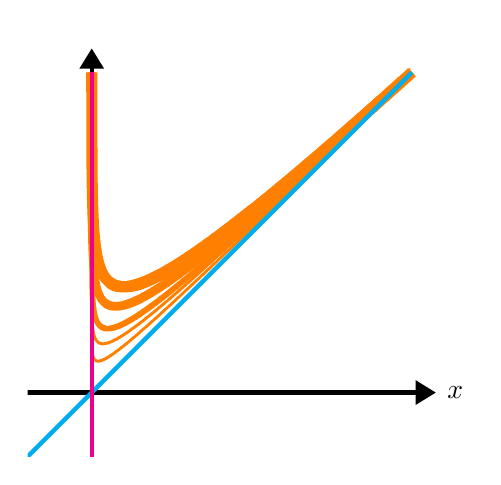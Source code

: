 \begin{tikzpicture}[]
\begin{axis}[
  axis equal image = {true},
  xmin=-0.2, xmax=1.2, ymin=-0.2, ymax=1.2,
hide axis = {true},yticklabels={,,},xticklabels={,,}]

\addplot+[
  mark = {none},
  color=orange, line width=4pt
] coordinates {
  (1.0e-32, 1.0)
  (0.001, 0.692)
  (0.002, 0.623)
  (0.003, 0.584)
  (0.004, 0.556)
  (0.005, 0.535)
  (0.006, 0.518)
  (0.007, 0.503)
  (0.008, 0.491)
  (0.009, 0.48)
  (0.01, 0.47)
  (0.011, 0.462)
  (0.012, 0.454)
  (0.013, 0.447)
  (0.014, 0.441)
  (0.015, 0.435)
  (0.016, 0.429)
  (0.017, 0.424)
  (0.018, 0.42)
  (0.019, 0.415)
  (0.02, 0.411)
  (0.021, 0.407)
  (0.022, 0.404)
  (0.023, 0.4)
  (0.024, 0.397)
  (0.025, 0.394)
  (0.026, 0.391)
  (0.027, 0.388)
  (0.028, 0.385)
  (0.029, 0.383)
  (0.03, 0.381)
  (0.031, 0.378)
  (0.032, 0.376)
  (0.033, 0.374)
  (0.034, 0.372)
  (0.035, 0.37)
  (0.036, 0.368)
  (0.037, 0.367)
  (0.038, 0.365)
  (0.039, 0.363)
  (0.04, 0.362)
  (0.041, 0.36)
  (0.042, 0.359)
  (0.043, 0.358)
  (0.044, 0.356)
  (0.045, 0.355)
  (0.046, 0.354)
  (0.047, 0.353)
  (0.048, 0.352)
  (0.049, 0.351)
  (0.05, 0.35)
  (0.051, 0.349)
  (0.052, 0.348)
  (0.053, 0.347)
  (0.054, 0.346)
  (0.055, 0.345)
  (0.056, 0.344)
  (0.057, 0.343)
  (0.058, 0.343)
  (0.059, 0.342)
  (0.06, 0.341)
  (0.061, 0.341)
  (0.062, 0.34)
  (0.063, 0.339)
  (0.064, 0.339)
  (0.065, 0.338)
  (0.066, 0.338)
  (0.067, 0.337)
  (0.068, 0.337)
  (0.069, 0.336)
  (0.07, 0.336)
  (0.071, 0.335)
  (0.072, 0.335)
  (0.073, 0.335)
  (0.074, 0.334)
  (0.075, 0.334)
  (0.076, 0.334)
  (0.077, 0.333)
  (0.078, 0.333)
  (0.079, 0.333)
  (0.08, 0.333)
  (0.081, 0.332)
  (0.082, 0.332)
  (0.083, 0.332)
  (0.084, 0.332)
  (0.085, 0.331)
  (0.086, 0.331)
  (0.087, 0.331)
  (0.088, 0.331)
  (0.089, 0.331)
  (0.09, 0.331)
  (0.091, 0.331)
  (0.092, 0.331)
  (0.093, 0.331)
  (0.094, 0.33)
  (0.095, 0.33)
  (0.096, 0.33)
  (0.097, 0.33)
  (0.098, 0.33)
  (0.099, 0.33)
  (0.1, 0.33)
  (0.101, 0.33)
  (0.102, 0.33)
  (0.103, 0.33)
  (0.104, 0.33)
  (0.105, 0.33)
  (0.106, 0.33)
  (0.107, 0.33)
  (0.108, 0.331)
  (0.109, 0.331)
  (0.11, 0.331)
  (0.111, 0.331)
  (0.112, 0.331)
  (0.113, 0.331)
  (0.114, 0.331)
  (0.115, 0.331)
  (0.116, 0.331)
  (0.117, 0.332)
  (0.118, 0.332)
  (0.119, 0.332)
  (0.12, 0.332)
  (0.121, 0.332)
  (0.122, 0.332)
  (0.123, 0.333)
  (0.124, 0.333)
  (0.125, 0.333)
  (0.126, 0.333)
  (0.127, 0.333)
  (0.128, 0.334)
  (0.129, 0.334)
  (0.13, 0.334)
  (0.131, 0.334)
  (0.132, 0.335)
  (0.133, 0.335)
  (0.134, 0.335)
  (0.135, 0.335)
  (0.136, 0.336)
  (0.137, 0.336)
  (0.138, 0.336)
  (0.139, 0.336)
  (0.14, 0.337)
  (0.141, 0.337)
  (0.142, 0.337)
  (0.143, 0.338)
  (0.144, 0.338)
  (0.145, 0.338)
  (0.146, 0.338)
  (0.147, 0.339)
  (0.148, 0.339)
  (0.149, 0.339)
  (0.15, 0.34)
  (0.151, 0.34)
  (0.152, 0.34)
  (0.153, 0.341)
  (0.154, 0.341)
  (0.155, 0.341)
  (0.156, 0.342)
  (0.157, 0.342)
  (0.158, 0.343)
  (0.159, 0.343)
  (0.16, 0.343)
  (0.161, 0.344)
  (0.162, 0.344)
  (0.163, 0.344)
  (0.164, 0.345)
  (0.165, 0.345)
  (0.166, 0.346)
  (0.167, 0.346)
  (0.168, 0.346)
  (0.169, 0.347)
  (0.17, 0.347)
  (0.171, 0.348)
  (0.172, 0.348)
  (0.173, 0.349)
  (0.174, 0.349)
  (0.175, 0.349)
  (0.176, 0.35)
  (0.177, 0.35)
  (0.178, 0.351)
  (0.179, 0.351)
  (0.18, 0.352)
  (0.181, 0.352)
  (0.182, 0.352)
  (0.183, 0.353)
  (0.184, 0.353)
  (0.185, 0.354)
  (0.186, 0.354)
  (0.187, 0.355)
  (0.188, 0.355)
  (0.189, 0.356)
  (0.19, 0.356)
  (0.191, 0.357)
  (0.192, 0.357)
  (0.193, 0.358)
  (0.194, 0.358)
  (0.195, 0.359)
  (0.196, 0.359)
  (0.197, 0.36)
  (0.198, 0.36)
  (0.199, 0.361)
  (0.2, 0.361)
  (0.201, 0.362)
  (0.202, 0.362)
  (0.203, 0.363)
  (0.204, 0.363)
  (0.205, 0.364)
  (0.206, 0.364)
  (0.207, 0.365)
  (0.208, 0.365)
  (0.209, 0.366)
  (0.21, 0.366)
  (0.211, 0.367)
  (0.212, 0.367)
  (0.213, 0.368)
  (0.214, 0.368)
  (0.215, 0.369)
  (0.216, 0.369)
  (0.217, 0.37)
  (0.218, 0.37)
  (0.219, 0.371)
  (0.22, 0.372)
  (0.221, 0.372)
  (0.222, 0.373)
  (0.223, 0.373)
  (0.224, 0.374)
  (0.225, 0.374)
  (0.226, 0.375)
  (0.227, 0.375)
  (0.228, 0.376)
  (0.229, 0.377)
  (0.23, 0.377)
  (0.231, 0.378)
  (0.232, 0.378)
  (0.233, 0.379)
  (0.234, 0.379)
  (0.235, 0.38)
  (0.236, 0.381)
  (0.237, 0.381)
  (0.238, 0.382)
  (0.239, 0.382)
  (0.24, 0.383)
  (0.241, 0.383)
  (0.242, 0.384)
  (0.243, 0.385)
  (0.244, 0.385)
  (0.245, 0.386)
  (0.246, 0.386)
  (0.247, 0.387)
  (0.248, 0.388)
  (0.249, 0.388)
  (0.25, 0.389)
  (0.251, 0.389)
  (0.252, 0.39)
  (0.253, 0.391)
  (0.254, 0.391)
  (0.255, 0.392)
  (0.256, 0.392)
  (0.257, 0.393)
  (0.258, 0.394)
  (0.259, 0.394)
  (0.26, 0.395)
  (0.261, 0.395)
  (0.262, 0.396)
  (0.263, 0.397)
  (0.264, 0.397)
  (0.265, 0.398)
  (0.266, 0.399)
  (0.267, 0.399)
  (0.268, 0.4)
  (0.269, 0.4)
  (0.27, 0.401)
  (0.271, 0.402)
  (0.272, 0.402)
  (0.273, 0.403)
  (0.274, 0.404)
  (0.275, 0.404)
  (0.276, 0.405)
  (0.277, 0.406)
  (0.278, 0.406)
  (0.279, 0.407)
  (0.28, 0.407)
  (0.281, 0.408)
  (0.282, 0.409)
  (0.283, 0.409)
  (0.284, 0.41)
  (0.285, 0.411)
  (0.286, 0.411)
  (0.287, 0.412)
  (0.288, 0.413)
  (0.289, 0.413)
  (0.29, 0.414)
  (0.291, 0.415)
  (0.292, 0.415)
  (0.293, 0.416)
  (0.294, 0.417)
  (0.295, 0.417)
  (0.296, 0.418)
  (0.297, 0.419)
  (0.298, 0.419)
  (0.299, 0.42)
  (0.3, 0.421)
  (0.301, 0.421)
  (0.302, 0.422)
  (0.303, 0.423)
  (0.304, 0.423)
  (0.305, 0.424)
  (0.306, 0.425)
  (0.307, 0.425)
  (0.308, 0.426)
  (0.309, 0.427)
  (0.31, 0.427)
  (0.311, 0.428)
  (0.312, 0.429)
  (0.313, 0.429)
  (0.314, 0.43)
  (0.315, 0.431)
  (0.316, 0.431)
  (0.317, 0.432)
  (0.318, 0.433)
  (0.319, 0.433)
  (0.32, 0.434)
  (0.321, 0.435)
  (0.322, 0.436)
  (0.323, 0.436)
  (0.324, 0.437)
  (0.325, 0.438)
  (0.326, 0.438)
  (0.327, 0.439)
  (0.328, 0.44)
  (0.329, 0.44)
  (0.33, 0.441)
  (0.331, 0.442)
  (0.332, 0.442)
  (0.333, 0.443)
  (0.334, 0.444)
  (0.335, 0.445)
  (0.336, 0.445)
  (0.337, 0.446)
  (0.338, 0.447)
  (0.339, 0.447)
  (0.34, 0.448)
  (0.341, 0.449)
  (0.342, 0.45)
  (0.343, 0.45)
  (0.344, 0.451)
  (0.345, 0.452)
  (0.346, 0.452)
  (0.347, 0.453)
  (0.348, 0.454)
  (0.349, 0.455)
  (0.35, 0.455)
  (0.351, 0.456)
  (0.352, 0.457)
  (0.353, 0.457)
  (0.354, 0.458)
  (0.355, 0.459)
  (0.356, 0.46)
  (0.357, 0.46)
  (0.358, 0.461)
  (0.359, 0.462)
  (0.36, 0.462)
  (0.361, 0.463)
  (0.362, 0.464)
  (0.363, 0.465)
  (0.364, 0.465)
  (0.365, 0.466)
  (0.366, 0.467)
  (0.367, 0.468)
  (0.368, 0.468)
  (0.369, 0.469)
  (0.37, 0.47)
  (0.371, 0.47)
  (0.372, 0.471)
  (0.373, 0.472)
  (0.374, 0.473)
  (0.375, 0.473)
  (0.376, 0.474)
  (0.377, 0.475)
  (0.378, 0.476)
  (0.379, 0.476)
  (0.38, 0.477)
  (0.381, 0.478)
  (0.382, 0.479)
  (0.383, 0.479)
  (0.384, 0.48)
  (0.385, 0.481)
  (0.386, 0.481)
  (0.387, 0.482)
  (0.388, 0.483)
  (0.389, 0.484)
  (0.39, 0.484)
  (0.391, 0.485)
  (0.392, 0.486)
  (0.393, 0.487)
  (0.394, 0.487)
  (0.395, 0.488)
  (0.396, 0.489)
  (0.397, 0.49)
  (0.398, 0.49)
  (0.399, 0.491)
  (0.4, 0.492)
  (0.401, 0.493)
  (0.402, 0.493)
  (0.403, 0.494)
  (0.404, 0.495)
  (0.405, 0.496)
  (0.406, 0.496)
  (0.407, 0.497)
  (0.408, 0.498)
  (0.409, 0.499)
  (0.41, 0.499)
  (0.411, 0.5)
  (0.412, 0.501)
  (0.413, 0.502)
  (0.414, 0.503)
  (0.415, 0.503)
  (0.416, 0.504)
  (0.417, 0.505)
  (0.418, 0.506)
  (0.419, 0.506)
  (0.42, 0.507)
  (0.421, 0.508)
  (0.422, 0.509)
  (0.423, 0.509)
  (0.424, 0.51)
  (0.425, 0.511)
  (0.426, 0.512)
  (0.427, 0.512)
  (0.428, 0.513)
  (0.429, 0.514)
  (0.43, 0.515)
  (0.431, 0.515)
  (0.432, 0.516)
  (0.433, 0.517)
  (0.434, 0.518)
  (0.435, 0.519)
  (0.436, 0.519)
  (0.437, 0.52)
  (0.438, 0.521)
  (0.439, 0.522)
  (0.44, 0.522)
  (0.441, 0.523)
  (0.442, 0.524)
  (0.443, 0.525)
  (0.444, 0.526)
  (0.445, 0.526)
  (0.446, 0.527)
  (0.447, 0.528)
  (0.448, 0.529)
  (0.449, 0.529)
  (0.45, 0.53)
  (0.451, 0.531)
  (0.452, 0.532)
  (0.453, 0.533)
  (0.454, 0.533)
  (0.455, 0.534)
  (0.456, 0.535)
  (0.457, 0.536)
  (0.458, 0.536)
  (0.459, 0.537)
  (0.46, 0.538)
  (0.461, 0.539)
  (0.462, 0.54)
  (0.463, 0.54)
  (0.464, 0.541)
  (0.465, 0.542)
  (0.466, 0.543)
  (0.467, 0.544)
  (0.468, 0.544)
  (0.469, 0.545)
  (0.47, 0.546)
  (0.471, 0.547)
  (0.472, 0.547)
  (0.473, 0.548)
  (0.474, 0.549)
  (0.475, 0.55)
  (0.476, 0.551)
  (0.477, 0.551)
  (0.478, 0.552)
  (0.479, 0.553)
  (0.48, 0.554)
  (0.481, 0.555)
  (0.482, 0.555)
  (0.483, 0.556)
  (0.484, 0.557)
  (0.485, 0.558)
  (0.486, 0.559)
  (0.487, 0.559)
  (0.488, 0.56)
  (0.489, 0.561)
  (0.49, 0.562)
  (0.491, 0.563)
  (0.492, 0.563)
  (0.493, 0.564)
  (0.494, 0.565)
  (0.495, 0.566)
  (0.496, 0.567)
  (0.497, 0.567)
  (0.498, 0.568)
  (0.499, 0.569)
  (0.501, 0.57)
  (0.502, 0.571)
  (0.503, 0.571)
  (0.504, 0.572)
  (0.505, 0.573)
  (0.506, 0.574)
  (0.507, 0.575)
  (0.508, 0.575)
  (0.509, 0.576)
  (0.51, 0.577)
  (0.511, 0.578)
  (0.512, 0.579)
  (0.513, 0.579)
  (0.514, 0.58)
  (0.515, 0.581)
  (0.516, 0.582)
  (0.517, 0.583)
  (0.518, 0.583)
  (0.519, 0.584)
  (0.52, 0.585)
  (0.521, 0.586)
  (0.522, 0.587)
  (0.523, 0.587)
  (0.524, 0.588)
  (0.525, 0.589)
  (0.526, 0.59)
  (0.527, 0.591)
  (0.528, 0.591)
  (0.529, 0.592)
  (0.53, 0.593)
  (0.531, 0.594)
  (0.532, 0.595)
  (0.533, 0.596)
  (0.534, 0.596)
  (0.535, 0.597)
  (0.536, 0.598)
  (0.537, 0.599)
  (0.538, 0.6)
  (0.539, 0.6)
  (0.54, 0.601)
  (0.541, 0.602)
  (0.542, 0.603)
  (0.543, 0.604)
  (0.544, 0.605)
  (0.545, 0.605)
  (0.546, 0.606)
  (0.547, 0.607)
  (0.548, 0.608)
  (0.549, 0.609)
  (0.55, 0.609)
  (0.551, 0.61)
  (0.552, 0.611)
  (0.553, 0.612)
  (0.554, 0.613)
  (0.555, 0.614)
  (0.556, 0.614)
  (0.557, 0.615)
  (0.558, 0.616)
  (0.559, 0.617)
  (0.56, 0.618)
  (0.561, 0.618)
  (0.562, 0.619)
  (0.563, 0.62)
  (0.564, 0.621)
  (0.565, 0.622)
  (0.566, 0.623)
  (0.567, 0.623)
  (0.568, 0.624)
  (0.569, 0.625)
  (0.57, 0.626)
  (0.571, 0.627)
  (0.572, 0.628)
  (0.573, 0.628)
  (0.574, 0.629)
  (0.575, 0.63)
  (0.576, 0.631)
  (0.577, 0.632)
  (0.578, 0.632)
  (0.579, 0.633)
  (0.58, 0.634)
  (0.581, 0.635)
  (0.582, 0.636)
  (0.583, 0.637)
  (0.584, 0.637)
  (0.585, 0.638)
  (0.586, 0.639)
  (0.587, 0.64)
  (0.588, 0.641)
  (0.589, 0.642)
  (0.59, 0.642)
  (0.591, 0.643)
  (0.592, 0.644)
  (0.593, 0.645)
  (0.594, 0.646)
  (0.595, 0.647)
  (0.596, 0.647)
  (0.597, 0.648)
  (0.598, 0.649)
  (0.599, 0.65)
  (0.6, 0.651)
  (0.601, 0.652)
  (0.602, 0.652)
  (0.603, 0.653)
  (0.604, 0.654)
  (0.605, 0.655)
  (0.606, 0.656)
  (0.607, 0.657)
  (0.608, 0.657)
  (0.609, 0.658)
  (0.61, 0.659)
  (0.611, 0.66)
  (0.612, 0.661)
  (0.613, 0.662)
  (0.614, 0.662)
  (0.615, 0.663)
  (0.616, 0.664)
  (0.617, 0.665)
  (0.618, 0.666)
  (0.619, 0.667)
  (0.62, 0.667)
  (0.621, 0.668)
  (0.622, 0.669)
  (0.623, 0.67)
  (0.624, 0.671)
  (0.625, 0.672)
  (0.626, 0.673)
  (0.627, 0.673)
  (0.628, 0.674)
  (0.629, 0.675)
  (0.63, 0.676)
  (0.631, 0.677)
  (0.632, 0.678)
  (0.633, 0.678)
  (0.634, 0.679)
  (0.635, 0.68)
  (0.636, 0.681)
  (0.637, 0.682)
  (0.638, 0.683)
  (0.639, 0.683)
  (0.64, 0.684)
  (0.641, 0.685)
  (0.642, 0.686)
  (0.643, 0.687)
  (0.644, 0.688)
  (0.645, 0.689)
  (0.646, 0.689)
  (0.647, 0.69)
  (0.648, 0.691)
  (0.649, 0.692)
  (0.65, 0.693)
  (0.651, 0.694)
  (0.652, 0.694)
  (0.653, 0.695)
  (0.654, 0.696)
  (0.655, 0.697)
  (0.656, 0.698)
  (0.657, 0.699)
  (0.658, 0.7)
  (0.659, 0.7)
  (0.66, 0.701)
  (0.661, 0.702)
  (0.662, 0.703)
  (0.663, 0.704)
  (0.664, 0.705)
  (0.665, 0.706)
  (0.666, 0.706)
  (0.667, 0.707)
  (0.668, 0.708)
  (0.669, 0.709)
  (0.67, 0.71)
  (0.671, 0.711)
  (0.672, 0.711)
  (0.673, 0.712)
  (0.674, 0.713)
  (0.675, 0.714)
  (0.676, 0.715)
  (0.677, 0.716)
  (0.678, 0.717)
  (0.679, 0.717)
  (0.68, 0.718)
  (0.681, 0.719)
  (0.682, 0.72)
  (0.683, 0.721)
  (0.684, 0.722)
  (0.685, 0.723)
  (0.686, 0.723)
  (0.687, 0.724)
  (0.688, 0.725)
  (0.689, 0.726)
  (0.69, 0.727)
  (0.691, 0.728)
  (0.692, 0.729)
  (0.693, 0.729)
  (0.694, 0.73)
  (0.695, 0.731)
  (0.696, 0.732)
  (0.697, 0.733)
  (0.698, 0.734)
  (0.699, 0.735)
  (0.7, 0.735)
  (0.701, 0.736)
  (0.702, 0.737)
  (0.703, 0.738)
  (0.704, 0.739)
  (0.705, 0.74)
  (0.706, 0.741)
  (0.707, 0.741)
  (0.708, 0.742)
  (0.709, 0.743)
  (0.71, 0.744)
  (0.711, 0.745)
  (0.712, 0.746)
  (0.713, 0.747)
  (0.714, 0.747)
  (0.715, 0.748)
  (0.716, 0.749)
  (0.717, 0.75)
  (0.718, 0.751)
  (0.719, 0.752)
  (0.72, 0.753)
  (0.721, 0.753)
  (0.722, 0.754)
  (0.723, 0.755)
  (0.724, 0.756)
  (0.725, 0.757)
  (0.726, 0.758)
  (0.727, 0.759)
  (0.728, 0.76)
  (0.729, 0.76)
  (0.73, 0.761)
  (0.731, 0.762)
  (0.732, 0.763)
  (0.733, 0.764)
  (0.734, 0.765)
  (0.735, 0.766)
  (0.736, 0.766)
  (0.737, 0.767)
  (0.738, 0.768)
  (0.739, 0.769)
  (0.74, 0.77)
  (0.741, 0.771)
  (0.742, 0.772)
  (0.743, 0.772)
  (0.744, 0.773)
  (0.745, 0.774)
  (0.746, 0.775)
  (0.747, 0.776)
  (0.748, 0.777)
  (0.749, 0.778)
  (0.75, 0.779)
  (0.751, 0.779)
  (0.752, 0.78)
  (0.753, 0.781)
  (0.754, 0.782)
  (0.755, 0.783)
  (0.756, 0.784)
  (0.757, 0.785)
  (0.758, 0.785)
  (0.759, 0.786)
  (0.76, 0.787)
  (0.761, 0.788)
  (0.762, 0.789)
  (0.763, 0.79)
  (0.764, 0.791)
  (0.765, 0.792)
  (0.766, 0.792)
  (0.767, 0.793)
  (0.768, 0.794)
  (0.769, 0.795)
  (0.77, 0.796)
  (0.771, 0.797)
  (0.772, 0.798)
  (0.773, 0.799)
  (0.774, 0.799)
  (0.775, 0.8)
  (0.776, 0.801)
  (0.777, 0.802)
  (0.778, 0.803)
  (0.779, 0.804)
  (0.78, 0.805)
  (0.781, 0.806)
  (0.782, 0.806)
  (0.783, 0.807)
  (0.784, 0.808)
  (0.785, 0.809)
  (0.786, 0.81)
  (0.787, 0.811)
  (0.788, 0.812)
  (0.789, 0.813)
  (0.79, 0.813)
  (0.791, 0.814)
  (0.792, 0.815)
  (0.793, 0.816)
  (0.794, 0.817)
  (0.795, 0.818)
  (0.796, 0.819)
  (0.797, 0.82)
  (0.798, 0.82)
  (0.799, 0.821)
  (0.8, 0.822)
  (0.801, 0.823)
  (0.802, 0.824)
  (0.803, 0.825)
  (0.804, 0.826)
  (0.805, 0.827)
  (0.806, 0.827)
  (0.807, 0.828)
  (0.808, 0.829)
  (0.809, 0.83)
  (0.81, 0.831)
  (0.811, 0.832)
  (0.812, 0.833)
  (0.813, 0.834)
  (0.814, 0.834)
  (0.815, 0.835)
  (0.816, 0.836)
  (0.817, 0.837)
  (0.818, 0.838)
  (0.819, 0.839)
  (0.82, 0.84)
  (0.821, 0.841)
  (0.822, 0.841)
  (0.823, 0.842)
  (0.824, 0.843)
  (0.825, 0.844)
  (0.826, 0.845)
  (0.827, 0.846)
  (0.828, 0.847)
  (0.829, 0.848)
  (0.83, 0.848)
  (0.831, 0.849)
  (0.832, 0.85)
  (0.833, 0.851)
  (0.834, 0.852)
  (0.835, 0.853)
  (0.836, 0.854)
  (0.837, 0.855)
  (0.838, 0.856)
  (0.839, 0.856)
  (0.84, 0.857)
  (0.841, 0.858)
  (0.842, 0.859)
  (0.843, 0.86)
  (0.844, 0.861)
  (0.845, 0.862)
  (0.846, 0.863)
  (0.847, 0.863)
  (0.848, 0.864)
  (0.849, 0.865)
  (0.85, 0.866)
  (0.851, 0.867)
  (0.852, 0.868)
  (0.853, 0.869)
  (0.854, 0.87)
  (0.855, 0.871)
  (0.856, 0.871)
  (0.857, 0.872)
  (0.858, 0.873)
  (0.859, 0.874)
  (0.86, 0.875)
  (0.861, 0.876)
  (0.862, 0.877)
  (0.863, 0.878)
  (0.864, 0.878)
  (0.865, 0.879)
  (0.866, 0.88)
  (0.867, 0.881)
  (0.868, 0.882)
  (0.869, 0.883)
  (0.87, 0.884)
  (0.871, 0.885)
  (0.872, 0.886)
  (0.873, 0.886)
  (0.874, 0.887)
  (0.875, 0.888)
  (0.876, 0.889)
  (0.877, 0.89)
  (0.878, 0.891)
  (0.879, 0.892)
  (0.88, 0.893)
  (0.881, 0.894)
  (0.882, 0.894)
  (0.883, 0.895)
  (0.884, 0.896)
  (0.885, 0.897)
  (0.886, 0.898)
  (0.887, 0.899)
  (0.888, 0.9)
  (0.889, 0.901)
  (0.89, 0.902)
  (0.891, 0.902)
  (0.892, 0.903)
  (0.893, 0.904)
  (0.894, 0.905)
  (0.895, 0.906)
  (0.896, 0.907)
  (0.897, 0.908)
  (0.898, 0.909)
  (0.899, 0.91)
  (0.9, 0.91)
  (0.901, 0.911)
  (0.902, 0.912)
  (0.903, 0.913)
  (0.904, 0.914)
  (0.905, 0.915)
  (0.906, 0.916)
  (0.907, 0.917)
  (0.908, 0.918)
  (0.909, 0.918)
  (0.91, 0.919)
  (0.911, 0.92)
  (0.912, 0.921)
  (0.913, 0.922)
  (0.914, 0.923)
  (0.915, 0.924)
  (0.916, 0.925)
  (0.917, 0.926)
  (0.918, 0.926)
  (0.919, 0.927)
  (0.92, 0.928)
  (0.921, 0.929)
  (0.922, 0.93)
  (0.923, 0.931)
  (0.924, 0.932)
  (0.925, 0.933)
  (0.926, 0.934)
  (0.927, 0.935)
  (0.928, 0.935)
  (0.929, 0.936)
  (0.93, 0.937)
  (0.931, 0.938)
  (0.932, 0.939)
  (0.933, 0.94)
  (0.934, 0.941)
  (0.935, 0.942)
  (0.936, 0.943)
  (0.937, 0.943)
  (0.938, 0.944)
  (0.939, 0.945)
  (0.94, 0.946)
  (0.941, 0.947)
  (0.942, 0.948)
  (0.943, 0.949)
  (0.944, 0.95)
  (0.945, 0.951)
  (0.946, 0.952)
  (0.947, 0.952)
  (0.948, 0.953)
  (0.949, 0.954)
  (0.95, 0.955)
  (0.951, 0.956)
  (0.952, 0.957)
  (0.953, 0.958)
  (0.954, 0.959)
  (0.955, 0.96)
  (0.956, 0.96)
  (0.957, 0.961)
  (0.958, 0.962)
  (0.959, 0.963)
  (0.96, 0.964)
  (0.961, 0.965)
  (0.962, 0.966)
  (0.963, 0.967)
  (0.964, 0.968)
  (0.965, 0.969)
  (0.966, 0.969)
  (0.967, 0.97)
  (0.968, 0.971)
  (0.969, 0.972)
  (0.97, 0.973)
  (0.971, 0.974)
  (0.972, 0.975)
  (0.973, 0.976)
  (0.974, 0.977)
  (0.975, 0.978)
  (0.976, 0.978)
  (0.977, 0.979)
  (0.978, 0.98)
  (0.979, 0.981)
  (0.98, 0.982)
  (0.981, 0.983)
  (0.982, 0.984)
  (0.983, 0.985)
  (0.984, 0.986)
  (0.985, 0.986)
  (0.986, 0.987)
  (0.987, 0.988)
  (0.988, 0.989)
  (0.989, 0.99)
  (0.99, 0.991)
  (0.991, 0.992)
  (0.992, 0.993)
  (0.993, 0.994)
  (0.994, 0.995)
  (0.995, 0.995)
  (0.996, 0.996)
  (0.997, 0.997)
  (0.998, 0.998)
  (0.999, 0.999)
  (1.0, 1.0)
};

\addplot+[
  mark = {none},
  color=orange, line width=3pt
] coordinates {
  (1.0e-32, 1.0)
  (0.001, 0.519)
  (0.002, 0.468)
  (0.003, 0.439)
  (0.004, 0.418)
  (0.005, 0.402)
  (0.006, 0.39)
  (0.007, 0.379)
  (0.008, 0.37)
  (0.009, 0.362)
  (0.01, 0.355)
  (0.011, 0.349)
  (0.012, 0.344)
  (0.013, 0.339)
  (0.014, 0.334)
  (0.015, 0.33)
  (0.016, 0.326)
  (0.017, 0.323)
  (0.018, 0.319)
  (0.019, 0.316)
  (0.02, 0.313)
  (0.021, 0.311)
  (0.022, 0.308)
  (0.023, 0.306)
  (0.024, 0.304)
  (0.025, 0.302)
  (0.026, 0.3)
  (0.027, 0.298)
  (0.028, 0.296)
  (0.029, 0.294)
  (0.03, 0.293)
  (0.031, 0.291)
  (0.032, 0.29)
  (0.033, 0.289)
  (0.034, 0.288)
  (0.035, 0.286)
  (0.036, 0.285)
  (0.037, 0.284)
  (0.038, 0.283)
  (0.039, 0.282)
  (0.04, 0.281)
  (0.041, 0.281)
  (0.042, 0.28)
  (0.043, 0.279)
  (0.044, 0.278)
  (0.045, 0.278)
  (0.046, 0.277)
  (0.047, 0.276)
  (0.048, 0.276)
  (0.049, 0.275)
  (0.05, 0.275)
  (0.051, 0.274)
  (0.052, 0.274)
  (0.053, 0.273)
  (0.054, 0.273)
  (0.055, 0.273)
  (0.056, 0.272)
  (0.057, 0.272)
  (0.058, 0.272)
  (0.059, 0.271)
  (0.06, 0.271)
  (0.061, 0.271)
  (0.062, 0.271)
  (0.063, 0.27)
  (0.064, 0.27)
  (0.065, 0.27)
  (0.066, 0.27)
  (0.067, 0.27)
  (0.068, 0.27)
  (0.069, 0.27)
  (0.07, 0.269)
  (0.071, 0.269)
  (0.072, 0.269)
  (0.073, 0.269)
  (0.074, 0.269)
  (0.075, 0.269)
  (0.076, 0.269)
  (0.077, 0.269)
  (0.078, 0.269)
  (0.079, 0.269)
  (0.08, 0.269)
  (0.081, 0.27)
  (0.082, 0.27)
  (0.083, 0.27)
  (0.084, 0.27)
  (0.085, 0.27)
  (0.086, 0.27)
  (0.087, 0.27)
  (0.088, 0.27)
  (0.089, 0.27)
  (0.09, 0.271)
  (0.091, 0.271)
  (0.092, 0.271)
  (0.093, 0.271)
  (0.094, 0.271)
  (0.095, 0.272)
  (0.096, 0.272)
  (0.097, 0.272)
  (0.098, 0.272)
  (0.099, 0.272)
  (0.1, 0.273)
  (0.101, 0.273)
  (0.102, 0.273)
  (0.103, 0.274)
  (0.104, 0.274)
  (0.105, 0.274)
  (0.106, 0.274)
  (0.107, 0.275)
  (0.108, 0.275)
  (0.109, 0.275)
  (0.11, 0.276)
  (0.111, 0.276)
  (0.112, 0.276)
  (0.113, 0.277)
  (0.114, 0.277)
  (0.115, 0.277)
  (0.116, 0.278)
  (0.117, 0.278)
  (0.118, 0.278)
  (0.119, 0.279)
  (0.12, 0.279)
  (0.121, 0.279)
  (0.122, 0.28)
  (0.123, 0.28)
  (0.124, 0.281)
  (0.125, 0.281)
  (0.126, 0.281)
  (0.127, 0.282)
  (0.128, 0.282)
  (0.129, 0.283)
  (0.13, 0.283)
  (0.131, 0.283)
  (0.132, 0.284)
  (0.133, 0.284)
  (0.134, 0.285)
  (0.135, 0.285)
  (0.136, 0.286)
  (0.137, 0.286)
  (0.138, 0.287)
  (0.139, 0.287)
  (0.14, 0.288)
  (0.141, 0.288)
  (0.142, 0.288)
  (0.143, 0.289)
  (0.144, 0.289)
  (0.145, 0.29)
  (0.146, 0.29)
  (0.147, 0.291)
  (0.148, 0.291)
  (0.149, 0.292)
  (0.15, 0.292)
  (0.151, 0.293)
  (0.152, 0.293)
  (0.153, 0.294)
  (0.154, 0.294)
  (0.155, 0.295)
  (0.156, 0.295)
  (0.157, 0.296)
  (0.158, 0.296)
  (0.159, 0.297)
  (0.16, 0.298)
  (0.161, 0.298)
  (0.162, 0.299)
  (0.163, 0.299)
  (0.164, 0.3)
  (0.165, 0.3)
  (0.166, 0.301)
  (0.167, 0.301)
  (0.168, 0.302)
  (0.169, 0.302)
  (0.17, 0.303)
  (0.171, 0.304)
  (0.172, 0.304)
  (0.173, 0.305)
  (0.174, 0.305)
  (0.175, 0.306)
  (0.176, 0.306)
  (0.177, 0.307)
  (0.178, 0.308)
  (0.179, 0.308)
  (0.18, 0.309)
  (0.181, 0.309)
  (0.182, 0.31)
  (0.183, 0.31)
  (0.184, 0.311)
  (0.185, 0.312)
  (0.186, 0.312)
  (0.187, 0.313)
  (0.188, 0.313)
  (0.189, 0.314)
  (0.19, 0.315)
  (0.191, 0.315)
  (0.192, 0.316)
  (0.193, 0.316)
  (0.194, 0.317)
  (0.195, 0.318)
  (0.196, 0.318)
  (0.197, 0.319)
  (0.198, 0.32)
  (0.199, 0.32)
  (0.2, 0.321)
  (0.201, 0.321)
  (0.202, 0.322)
  (0.203, 0.323)
  (0.204, 0.323)
  (0.205, 0.324)
  (0.206, 0.325)
  (0.207, 0.325)
  (0.208, 0.326)
  (0.209, 0.327)
  (0.21, 0.327)
  (0.211, 0.328)
  (0.212, 0.328)
  (0.213, 0.329)
  (0.214, 0.33)
  (0.215, 0.33)
  (0.216, 0.331)
  (0.217, 0.332)
  (0.218, 0.332)
  (0.219, 0.333)
  (0.22, 0.334)
  (0.221, 0.334)
  (0.222, 0.335)
  (0.223, 0.336)
  (0.224, 0.336)
  (0.225, 0.337)
  (0.226, 0.338)
  (0.227, 0.338)
  (0.228, 0.339)
  (0.229, 0.34)
  (0.23, 0.34)
  (0.231, 0.341)
  (0.232, 0.342)
  (0.233, 0.342)
  (0.234, 0.343)
  (0.235, 0.344)
  (0.236, 0.344)
  (0.237, 0.345)
  (0.238, 0.346)
  (0.239, 0.347)
  (0.24, 0.347)
  (0.241, 0.348)
  (0.242, 0.349)
  (0.243, 0.349)
  (0.244, 0.35)
  (0.245, 0.351)
  (0.246, 0.351)
  (0.247, 0.352)
  (0.248, 0.353)
  (0.249, 0.353)
  (0.25, 0.354)
  (0.251, 0.355)
  (0.252, 0.356)
  (0.253, 0.356)
  (0.254, 0.357)
  (0.255, 0.358)
  (0.256, 0.358)
  (0.257, 0.359)
  (0.258, 0.36)
  (0.259, 0.361)
  (0.26, 0.361)
  (0.261, 0.362)
  (0.262, 0.363)
  (0.263, 0.363)
  (0.264, 0.364)
  (0.265, 0.365)
  (0.266, 0.366)
  (0.267, 0.366)
  (0.268, 0.367)
  (0.269, 0.368)
  (0.27, 0.368)
  (0.271, 0.369)
  (0.272, 0.37)
  (0.273, 0.371)
  (0.274, 0.371)
  (0.275, 0.372)
  (0.276, 0.373)
  (0.277, 0.373)
  (0.278, 0.374)
  (0.279, 0.375)
  (0.28, 0.376)
  (0.281, 0.376)
  (0.282, 0.377)
  (0.283, 0.378)
  (0.284, 0.379)
  (0.285, 0.379)
  (0.286, 0.38)
  (0.287, 0.381)
  (0.288, 0.382)
  (0.289, 0.382)
  (0.29, 0.383)
  (0.291, 0.384)
  (0.292, 0.385)
  (0.293, 0.385)
  (0.294, 0.386)
  (0.295, 0.387)
  (0.296, 0.388)
  (0.297, 0.388)
  (0.298, 0.389)
  (0.299, 0.39)
  (0.3, 0.391)
  (0.301, 0.391)
  (0.302, 0.392)
  (0.303, 0.393)
  (0.304, 0.394)
  (0.305, 0.394)
  (0.306, 0.395)
  (0.307, 0.396)
  (0.308, 0.397)
  (0.309, 0.397)
  (0.31, 0.398)
  (0.311, 0.399)
  (0.312, 0.4)
  (0.313, 0.4)
  (0.314, 0.401)
  (0.315, 0.402)
  (0.316, 0.403)
  (0.317, 0.403)
  (0.318, 0.404)
  (0.319, 0.405)
  (0.32, 0.406)
  (0.321, 0.406)
  (0.322, 0.407)
  (0.323, 0.408)
  (0.324, 0.409)
  (0.325, 0.41)
  (0.326, 0.41)
  (0.327, 0.411)
  (0.328, 0.412)
  (0.329, 0.413)
  (0.33, 0.413)
  (0.331, 0.414)
  (0.332, 0.415)
  (0.333, 0.416)
  (0.334, 0.417)
  (0.335, 0.417)
  (0.336, 0.418)
  (0.337, 0.419)
  (0.338, 0.42)
  (0.339, 0.42)
  (0.34, 0.421)
  (0.341, 0.422)
  (0.342, 0.423)
  (0.343, 0.424)
  (0.344, 0.424)
  (0.345, 0.425)
  (0.346, 0.426)
  (0.347, 0.427)
  (0.348, 0.427)
  (0.349, 0.428)
  (0.35, 0.429)
  (0.351, 0.43)
  (0.352, 0.431)
  (0.353, 0.431)
  (0.354, 0.432)
  (0.355, 0.433)
  (0.356, 0.434)
  (0.357, 0.435)
  (0.358, 0.435)
  (0.359, 0.436)
  (0.36, 0.437)
  (0.361, 0.438)
  (0.362, 0.438)
  (0.363, 0.439)
  (0.364, 0.44)
  (0.365, 0.441)
  (0.366, 0.442)
  (0.367, 0.442)
  (0.368, 0.443)
  (0.369, 0.444)
  (0.37, 0.445)
  (0.371, 0.446)
  (0.372, 0.446)
  (0.373, 0.447)
  (0.374, 0.448)
  (0.375, 0.449)
  (0.376, 0.45)
  (0.377, 0.45)
  (0.378, 0.451)
  (0.379, 0.452)
  (0.38, 0.453)
  (0.381, 0.454)
  (0.382, 0.454)
  (0.383, 0.455)
  (0.384, 0.456)
  (0.385, 0.457)
  (0.386, 0.458)
  (0.387, 0.459)
  (0.388, 0.459)
  (0.389, 0.46)
  (0.39, 0.461)
  (0.391, 0.462)
  (0.392, 0.463)
  (0.393, 0.463)
  (0.394, 0.464)
  (0.395, 0.465)
  (0.396, 0.466)
  (0.397, 0.467)
  (0.398, 0.467)
  (0.399, 0.468)
  (0.4, 0.469)
  (0.401, 0.47)
  (0.402, 0.471)
  (0.403, 0.471)
  (0.404, 0.472)
  (0.405, 0.473)
  (0.406, 0.474)
  (0.407, 0.475)
  (0.408, 0.476)
  (0.409, 0.476)
  (0.41, 0.477)
  (0.411, 0.478)
  (0.412, 0.479)
  (0.413, 0.48)
  (0.414, 0.48)
  (0.415, 0.481)
  (0.416, 0.482)
  (0.417, 0.483)
  (0.418, 0.484)
  (0.419, 0.485)
  (0.42, 0.485)
  (0.421, 0.486)
  (0.422, 0.487)
  (0.423, 0.488)
  (0.424, 0.489)
  (0.425, 0.49)
  (0.426, 0.49)
  (0.427, 0.491)
  (0.428, 0.492)
  (0.429, 0.493)
  (0.43, 0.494)
  (0.431, 0.494)
  (0.432, 0.495)
  (0.433, 0.496)
  (0.434, 0.497)
  (0.435, 0.498)
  (0.436, 0.499)
  (0.437, 0.499)
  (0.438, 0.5)
  (0.439, 0.501)
  (0.44, 0.502)
  (0.441, 0.503)
  (0.442, 0.504)
  (0.443, 0.504)
  (0.444, 0.505)
  (0.445, 0.506)
  (0.446, 0.507)
  (0.447, 0.508)
  (0.448, 0.509)
  (0.449, 0.509)
  (0.45, 0.51)
  (0.451, 0.511)
  (0.452, 0.512)
  (0.453, 0.513)
  (0.454, 0.514)
  (0.455, 0.514)
  (0.456, 0.515)
  (0.457, 0.516)
  (0.458, 0.517)
  (0.459, 0.518)
  (0.46, 0.519)
  (0.461, 0.519)
  (0.462, 0.52)
  (0.463, 0.521)
  (0.464, 0.522)
  (0.465, 0.523)
  (0.466, 0.524)
  (0.467, 0.524)
  (0.468, 0.525)
  (0.469, 0.526)
  (0.47, 0.527)
  (0.471, 0.528)
  (0.472, 0.529)
  (0.473, 0.53)
  (0.474, 0.53)
  (0.475, 0.531)
  (0.476, 0.532)
  (0.477, 0.533)
  (0.478, 0.534)
  (0.479, 0.535)
  (0.48, 0.535)
  (0.481, 0.536)
  (0.482, 0.537)
  (0.483, 0.538)
  (0.484, 0.539)
  (0.485, 0.54)
  (0.486, 0.541)
  (0.487, 0.541)
  (0.488, 0.542)
  (0.489, 0.543)
  (0.49, 0.544)
  (0.491, 0.545)
  (0.492, 0.546)
  (0.493, 0.546)
  (0.494, 0.547)
  (0.495, 0.548)
  (0.496, 0.549)
  (0.497, 0.55)
  (0.498, 0.551)
  (0.499, 0.552)
  (0.501, 0.552)
  (0.502, 0.553)
  (0.503, 0.554)
  (0.504, 0.555)
  (0.505, 0.556)
  (0.506, 0.557)
  (0.507, 0.558)
  (0.508, 0.558)
  (0.509, 0.559)
  (0.51, 0.56)
  (0.511, 0.561)
  (0.512, 0.562)
  (0.513, 0.563)
  (0.514, 0.563)
  (0.515, 0.564)
  (0.516, 0.565)
  (0.517, 0.566)
  (0.518, 0.567)
  (0.519, 0.568)
  (0.52, 0.569)
  (0.521, 0.569)
  (0.522, 0.57)
  (0.523, 0.571)
  (0.524, 0.572)
  (0.525, 0.573)
  (0.526, 0.574)
  (0.527, 0.575)
  (0.528, 0.575)
  (0.529, 0.576)
  (0.53, 0.577)
  (0.531, 0.578)
  (0.532, 0.579)
  (0.533, 0.58)
  (0.534, 0.581)
  (0.535, 0.582)
  (0.536, 0.582)
  (0.537, 0.583)
  (0.538, 0.584)
  (0.539, 0.585)
  (0.54, 0.586)
  (0.541, 0.587)
  (0.542, 0.588)
  (0.543, 0.588)
  (0.544, 0.589)
  (0.545, 0.59)
  (0.546, 0.591)
  (0.547, 0.592)
  (0.548, 0.593)
  (0.549, 0.594)
  (0.55, 0.594)
  (0.551, 0.595)
  (0.552, 0.596)
  (0.553, 0.597)
  (0.554, 0.598)
  (0.555, 0.599)
  (0.556, 0.6)
  (0.557, 0.601)
  (0.558, 0.601)
  (0.559, 0.602)
  (0.56, 0.603)
  (0.561, 0.604)
  (0.562, 0.605)
  (0.563, 0.606)
  (0.564, 0.607)
  (0.565, 0.607)
  (0.566, 0.608)
  (0.567, 0.609)
  (0.568, 0.61)
  (0.569, 0.611)
  (0.57, 0.612)
  (0.571, 0.613)
  (0.572, 0.614)
  (0.573, 0.614)
  (0.574, 0.615)
  (0.575, 0.616)
  (0.576, 0.617)
  (0.577, 0.618)
  (0.578, 0.619)
  (0.579, 0.62)
  (0.58, 0.62)
  (0.581, 0.621)
  (0.582, 0.622)
  (0.583, 0.623)
  (0.584, 0.624)
  (0.585, 0.625)
  (0.586, 0.626)
  (0.587, 0.627)
  (0.588, 0.627)
  (0.589, 0.628)
  (0.59, 0.629)
  (0.591, 0.63)
  (0.592, 0.631)
  (0.593, 0.632)
  (0.594, 0.633)
  (0.595, 0.634)
  (0.596, 0.634)
  (0.597, 0.635)
  (0.598, 0.636)
  (0.599, 0.637)
  (0.6, 0.638)
  (0.601, 0.639)
  (0.602, 0.64)
  (0.603, 0.641)
  (0.604, 0.641)
  (0.605, 0.642)
  (0.606, 0.643)
  (0.607, 0.644)
  (0.608, 0.645)
  (0.609, 0.646)
  (0.61, 0.647)
  (0.611, 0.648)
  (0.612, 0.648)
  (0.613, 0.649)
  (0.614, 0.65)
  (0.615, 0.651)
  (0.616, 0.652)
  (0.617, 0.653)
  (0.618, 0.654)
  (0.619, 0.655)
  (0.62, 0.656)
  (0.621, 0.656)
  (0.622, 0.657)
  (0.623, 0.658)
  (0.624, 0.659)
  (0.625, 0.66)
  (0.626, 0.661)
  (0.627, 0.662)
  (0.628, 0.663)
  (0.629, 0.663)
  (0.63, 0.664)
  (0.631, 0.665)
  (0.632, 0.666)
  (0.633, 0.667)
  (0.634, 0.668)
  (0.635, 0.669)
  (0.636, 0.67)
  (0.637, 0.671)
  (0.638, 0.671)
  (0.639, 0.672)
  (0.64, 0.673)
  (0.641, 0.674)
  (0.642, 0.675)
  (0.643, 0.676)
  (0.644, 0.677)
  (0.645, 0.678)
  (0.646, 0.678)
  (0.647, 0.679)
  (0.648, 0.68)
  (0.649, 0.681)
  (0.65, 0.682)
  (0.651, 0.683)
  (0.652, 0.684)
  (0.653, 0.685)
  (0.654, 0.686)
  (0.655, 0.686)
  (0.656, 0.687)
  (0.657, 0.688)
  (0.658, 0.689)
  (0.659, 0.69)
  (0.66, 0.691)
  (0.661, 0.692)
  (0.662, 0.693)
  (0.663, 0.694)
  (0.664, 0.694)
  (0.665, 0.695)
  (0.666, 0.696)
  (0.667, 0.697)
  (0.668, 0.698)
  (0.669, 0.699)
  (0.67, 0.7)
  (0.671, 0.701)
  (0.672, 0.702)
  (0.673, 0.702)
  (0.674, 0.703)
  (0.675, 0.704)
  (0.676, 0.705)
  (0.677, 0.706)
  (0.678, 0.707)
  (0.679, 0.708)
  (0.68, 0.709)
  (0.681, 0.71)
  (0.682, 0.71)
  (0.683, 0.711)
  (0.684, 0.712)
  (0.685, 0.713)
  (0.686, 0.714)
  (0.687, 0.715)
  (0.688, 0.716)
  (0.689, 0.717)
  (0.69, 0.718)
  (0.691, 0.718)
  (0.692, 0.719)
  (0.693, 0.72)
  (0.694, 0.721)
  (0.695, 0.722)
  (0.696, 0.723)
  (0.697, 0.724)
  (0.698, 0.725)
  (0.699, 0.726)
  (0.7, 0.726)
  (0.701, 0.727)
  (0.702, 0.728)
  (0.703, 0.729)
  (0.704, 0.73)
  (0.705, 0.731)
  (0.706, 0.732)
  (0.707, 0.733)
  (0.708, 0.734)
  (0.709, 0.735)
  (0.71, 0.735)
  (0.711, 0.736)
  (0.712, 0.737)
  (0.713, 0.738)
  (0.714, 0.739)
  (0.715, 0.74)
  (0.716, 0.741)
  (0.717, 0.742)
  (0.718, 0.743)
  (0.719, 0.743)
  (0.72, 0.744)
  (0.721, 0.745)
  (0.722, 0.746)
  (0.723, 0.747)
  (0.724, 0.748)
  (0.725, 0.749)
  (0.726, 0.75)
  (0.727, 0.751)
  (0.728, 0.752)
  (0.729, 0.752)
  (0.73, 0.753)
  (0.731, 0.754)
  (0.732, 0.755)
  (0.733, 0.756)
  (0.734, 0.757)
  (0.735, 0.758)
  (0.736, 0.759)
  (0.737, 0.76)
  (0.738, 0.761)
  (0.739, 0.761)
  (0.74, 0.762)
  (0.741, 0.763)
  (0.742, 0.764)
  (0.743, 0.765)
  (0.744, 0.766)
  (0.745, 0.767)
  (0.746, 0.768)
  (0.747, 0.769)
  (0.748, 0.77)
  (0.749, 0.77)
  (0.75, 0.771)
  (0.751, 0.772)
  (0.752, 0.773)
  (0.753, 0.774)
  (0.754, 0.775)
  (0.755, 0.776)
  (0.756, 0.777)
  (0.757, 0.778)
  (0.758, 0.779)
  (0.759, 0.779)
  (0.76, 0.78)
  (0.761, 0.781)
  (0.762, 0.782)
  (0.763, 0.783)
  (0.764, 0.784)
  (0.765, 0.785)
  (0.766, 0.786)
  (0.767, 0.787)
  (0.768, 0.788)
  (0.769, 0.788)
  (0.77, 0.789)
  (0.771, 0.79)
  (0.772, 0.791)
  (0.773, 0.792)
  (0.774, 0.793)
  (0.775, 0.794)
  (0.776, 0.795)
  (0.777, 0.796)
  (0.778, 0.797)
  (0.779, 0.798)
  (0.78, 0.798)
  (0.781, 0.799)
  (0.782, 0.8)
  (0.783, 0.801)
  (0.784, 0.802)
  (0.785, 0.803)
  (0.786, 0.804)
  (0.787, 0.805)
  (0.788, 0.806)
  (0.789, 0.807)
  (0.79, 0.807)
  (0.791, 0.808)
  (0.792, 0.809)
  (0.793, 0.81)
  (0.794, 0.811)
  (0.795, 0.812)
  (0.796, 0.813)
  (0.797, 0.814)
  (0.798, 0.815)
  (0.799, 0.816)
  (0.8, 0.817)
  (0.801, 0.817)
  (0.802, 0.818)
  (0.803, 0.819)
  (0.804, 0.82)
  (0.805, 0.821)
  (0.806, 0.822)
  (0.807, 0.823)
  (0.808, 0.824)
  (0.809, 0.825)
  (0.81, 0.826)
  (0.811, 0.827)
  (0.812, 0.827)
  (0.813, 0.828)
  (0.814, 0.829)
  (0.815, 0.83)
  (0.816, 0.831)
  (0.817, 0.832)
  (0.818, 0.833)
  (0.819, 0.834)
  (0.82, 0.835)
  (0.821, 0.836)
  (0.822, 0.837)
  (0.823, 0.837)
  (0.824, 0.838)
  (0.825, 0.839)
  (0.826, 0.84)
  (0.827, 0.841)
  (0.828, 0.842)
  (0.829, 0.843)
  (0.83, 0.844)
  (0.831, 0.845)
  (0.832, 0.846)
  (0.833, 0.847)
  (0.834, 0.847)
  (0.835, 0.848)
  (0.836, 0.849)
  (0.837, 0.85)
  (0.838, 0.851)
  (0.839, 0.852)
  (0.84, 0.853)
  (0.841, 0.854)
  (0.842, 0.855)
  (0.843, 0.856)
  (0.844, 0.857)
  (0.845, 0.857)
  (0.846, 0.858)
  (0.847, 0.859)
  (0.848, 0.86)
  (0.849, 0.861)
  (0.85, 0.862)
  (0.851, 0.863)
  (0.852, 0.864)
  (0.853, 0.865)
  (0.854, 0.866)
  (0.855, 0.867)
  (0.856, 0.868)
  (0.857, 0.868)
  (0.858, 0.869)
  (0.859, 0.87)
  (0.86, 0.871)
  (0.861, 0.872)
  (0.862, 0.873)
  (0.863, 0.874)
  (0.864, 0.875)
  (0.865, 0.876)
  (0.866, 0.877)
  (0.867, 0.878)
  (0.868, 0.878)
  (0.869, 0.879)
  (0.87, 0.88)
  (0.871, 0.881)
  (0.872, 0.882)
  (0.873, 0.883)
  (0.874, 0.884)
  (0.875, 0.885)
  (0.876, 0.886)
  (0.877, 0.887)
  (0.878, 0.888)
  (0.879, 0.889)
  (0.88, 0.889)
  (0.881, 0.89)
  (0.882, 0.891)
  (0.883, 0.892)
  (0.884, 0.893)
  (0.885, 0.894)
  (0.886, 0.895)
  (0.887, 0.896)
  (0.888, 0.897)
  (0.889, 0.898)
  (0.89, 0.899)
  (0.891, 0.9)
  (0.892, 0.9)
  (0.893, 0.901)
  (0.894, 0.902)
  (0.895, 0.903)
  (0.896, 0.904)
  (0.897, 0.905)
  (0.898, 0.906)
  (0.899, 0.907)
  (0.9, 0.908)
  (0.901, 0.909)
  (0.902, 0.91)
  (0.903, 0.911)
  (0.904, 0.911)
  (0.905, 0.912)
  (0.906, 0.913)
  (0.907, 0.914)
  (0.908, 0.915)
  (0.909, 0.916)
  (0.91, 0.917)
  (0.911, 0.918)
  (0.912, 0.919)
  (0.913, 0.92)
  (0.914, 0.921)
  (0.915, 0.922)
  (0.916, 0.923)
  (0.917, 0.923)
  (0.918, 0.924)
  (0.919, 0.925)
  (0.92, 0.926)
  (0.921, 0.927)
  (0.922, 0.928)
  (0.923, 0.929)
  (0.924, 0.93)
  (0.925, 0.931)
  (0.926, 0.932)
  (0.927, 0.933)
  (0.928, 0.934)
  (0.929, 0.934)
  (0.93, 0.935)
  (0.931, 0.936)
  (0.932, 0.937)
  (0.933, 0.938)
  (0.934, 0.939)
  (0.935, 0.94)
  (0.936, 0.941)
  (0.937, 0.942)
  (0.938, 0.943)
  (0.939, 0.944)
  (0.94, 0.945)
  (0.941, 0.946)
  (0.942, 0.946)
  (0.943, 0.947)
  (0.944, 0.948)
  (0.945, 0.949)
  (0.946, 0.95)
  (0.947, 0.951)
  (0.948, 0.952)
  (0.949, 0.953)
  (0.95, 0.954)
  (0.951, 0.955)
  (0.952, 0.956)
  (0.953, 0.957)
  (0.954, 0.957)
  (0.955, 0.958)
  (0.956, 0.959)
  (0.957, 0.96)
  (0.958, 0.961)
  (0.959, 0.962)
  (0.96, 0.963)
  (0.961, 0.964)
  (0.962, 0.965)
  (0.963, 0.966)
  (0.964, 0.967)
  (0.965, 0.968)
  (0.966, 0.969)
  (0.967, 0.969)
  (0.968, 0.97)
  (0.969, 0.971)
  (0.97, 0.972)
  (0.971, 0.973)
  (0.972, 0.974)
  (0.973, 0.975)
  (0.974, 0.976)
  (0.975, 0.977)
  (0.976, 0.978)
  (0.977, 0.979)
  (0.978, 0.98)
  (0.979, 0.981)
  (0.98, 0.981)
  (0.981, 0.982)
  (0.982, 0.983)
  (0.983, 0.984)
  (0.984, 0.985)
  (0.985, 0.986)
  (0.986, 0.987)
  (0.987, 0.988)
  (0.988, 0.989)
  (0.989, 0.99)
  (0.99, 0.991)
  (0.991, 0.992)
  (0.992, 0.993)
  (0.993, 0.994)
  (0.994, 0.994)
  (0.995, 0.995)
  (0.996, 0.996)
  (0.997, 0.997)
  (0.998, 0.998)
  (0.999, 0.999)
  (1.0, 1.0)
};

\addplot+[
  mark = {none},
  color=orange, line width=2pt
] coordinates {
  (1.0e-32, 1.0)
  (0.001, 0.346)
  (0.002, 0.313)
  (0.003, 0.293)
  (0.004, 0.28)
  (0.005, 0.27)
  (0.006, 0.262)
  (0.007, 0.255)
  (0.008, 0.249)
  (0.009, 0.244)
  (0.01, 0.24)
  (0.011, 0.236)
  (0.012, 0.233)
  (0.013, 0.23)
  (0.014, 0.227)
  (0.015, 0.225)
  (0.016, 0.223)
  (0.017, 0.221)
  (0.018, 0.219)
  (0.019, 0.217)
  (0.02, 0.216)
  (0.021, 0.214)
  (0.022, 0.213)
  (0.023, 0.212)
  (0.024, 0.21)
  (0.025, 0.209)
  (0.026, 0.208)
  (0.027, 0.208)
  (0.028, 0.207)
  (0.029, 0.206)
  (0.03, 0.205)
  (0.031, 0.205)
  (0.032, 0.204)
  (0.033, 0.204)
  (0.034, 0.203)
  (0.035, 0.203)
  (0.036, 0.202)
  (0.037, 0.202)
  (0.038, 0.201)
  (0.039, 0.201)
  (0.04, 0.201)
  (0.041, 0.201)
  (0.042, 0.2)
  (0.043, 0.2)
  (0.044, 0.2)
  (0.045, 0.2)
  (0.046, 0.2)
  (0.047, 0.2)
  (0.048, 0.2)
  (0.049, 0.2)
  (0.05, 0.2)
  (0.051, 0.2)
  (0.052, 0.2)
  (0.053, 0.2)
  (0.054, 0.2)
  (0.055, 0.2)
  (0.056, 0.2)
  (0.057, 0.2)
  (0.058, 0.2)
  (0.059, 0.201)
  (0.06, 0.201)
  (0.061, 0.201)
  (0.062, 0.201)
  (0.063, 0.201)
  (0.064, 0.201)
  (0.065, 0.202)
  (0.066, 0.202)
  (0.067, 0.202)
  (0.068, 0.202)
  (0.069, 0.203)
  (0.07, 0.203)
  (0.071, 0.203)
  (0.072, 0.204)
  (0.073, 0.204)
  (0.074, 0.204)
  (0.075, 0.205)
  (0.076, 0.205)
  (0.077, 0.205)
  (0.078, 0.206)
  (0.079, 0.206)
  (0.08, 0.206)
  (0.081, 0.207)
  (0.082, 0.207)
  (0.083, 0.207)
  (0.084, 0.208)
  (0.085, 0.208)
  (0.086, 0.209)
  (0.087, 0.209)
  (0.088, 0.21)
  (0.089, 0.21)
  (0.09, 0.21)
  (0.091, 0.211)
  (0.092, 0.211)
  (0.093, 0.212)
  (0.094, 0.212)
  (0.095, 0.213)
  (0.096, 0.213)
  (0.097, 0.214)
  (0.098, 0.214)
  (0.099, 0.215)
  (0.1, 0.215)
  (0.101, 0.216)
  (0.102, 0.216)
  (0.103, 0.217)
  (0.104, 0.217)
  (0.105, 0.218)
  (0.106, 0.218)
  (0.107, 0.219)
  (0.108, 0.219)
  (0.109, 0.22)
  (0.11, 0.22)
  (0.111, 0.221)
  (0.112, 0.222)
  (0.113, 0.222)
  (0.114, 0.223)
  (0.115, 0.223)
  (0.116, 0.224)
  (0.117, 0.224)
  (0.118, 0.225)
  (0.119, 0.226)
  (0.12, 0.226)
  (0.121, 0.227)
  (0.122, 0.227)
  (0.123, 0.228)
  (0.124, 0.228)
  (0.125, 0.229)
  (0.126, 0.23)
  (0.127, 0.23)
  (0.128, 0.231)
  (0.129, 0.231)
  (0.13, 0.232)
  (0.131, 0.233)
  (0.132, 0.233)
  (0.133, 0.234)
  (0.134, 0.235)
  (0.135, 0.235)
  (0.136, 0.236)
  (0.137, 0.236)
  (0.138, 0.237)
  (0.139, 0.238)
  (0.14, 0.238)
  (0.141, 0.239)
  (0.142, 0.24)
  (0.143, 0.24)
  (0.144, 0.241)
  (0.145, 0.242)
  (0.146, 0.242)
  (0.147, 0.243)
  (0.148, 0.244)
  (0.149, 0.244)
  (0.15, 0.245)
  (0.151, 0.246)
  (0.152, 0.246)
  (0.153, 0.247)
  (0.154, 0.248)
  (0.155, 0.248)
  (0.156, 0.249)
  (0.157, 0.25)
  (0.158, 0.25)
  (0.159, 0.251)
  (0.16, 0.252)
  (0.161, 0.252)
  (0.162, 0.253)
  (0.163, 0.254)
  (0.164, 0.255)
  (0.165, 0.255)
  (0.166, 0.256)
  (0.167, 0.257)
  (0.168, 0.257)
  (0.169, 0.258)
  (0.17, 0.259)
  (0.171, 0.259)
  (0.172, 0.26)
  (0.173, 0.261)
  (0.174, 0.262)
  (0.175, 0.262)
  (0.176, 0.263)
  (0.177, 0.264)
  (0.178, 0.264)
  (0.179, 0.265)
  (0.18, 0.266)
  (0.181, 0.267)
  (0.182, 0.267)
  (0.183, 0.268)
  (0.184, 0.269)
  (0.185, 0.27)
  (0.186, 0.27)
  (0.187, 0.271)
  (0.188, 0.272)
  (0.189, 0.272)
  (0.19, 0.273)
  (0.191, 0.274)
  (0.192, 0.275)
  (0.193, 0.275)
  (0.194, 0.276)
  (0.195, 0.277)
  (0.196, 0.278)
  (0.197, 0.278)
  (0.198, 0.279)
  (0.199, 0.28)
  (0.2, 0.281)
  (0.201, 0.281)
  (0.202, 0.282)
  (0.203, 0.283)
  (0.204, 0.284)
  (0.205, 0.284)
  (0.206, 0.285)
  (0.207, 0.286)
  (0.208, 0.287)
  (0.209, 0.287)
  (0.21, 0.288)
  (0.211, 0.289)
  (0.212, 0.29)
  (0.213, 0.29)
  (0.214, 0.291)
  (0.215, 0.292)
  (0.216, 0.293)
  (0.217, 0.294)
  (0.218, 0.294)
  (0.219, 0.295)
  (0.22, 0.296)
  (0.221, 0.297)
  (0.222, 0.297)
  (0.223, 0.298)
  (0.224, 0.299)
  (0.225, 0.3)
  (0.226, 0.301)
  (0.227, 0.301)
  (0.228, 0.302)
  (0.229, 0.303)
  (0.23, 0.304)
  (0.231, 0.304)
  (0.232, 0.305)
  (0.233, 0.306)
  (0.234, 0.307)
  (0.235, 0.308)
  (0.236, 0.308)
  (0.237, 0.309)
  (0.238, 0.31)
  (0.239, 0.311)
  (0.24, 0.312)
  (0.241, 0.312)
  (0.242, 0.313)
  (0.243, 0.314)
  (0.244, 0.315)
  (0.245, 0.316)
  (0.246, 0.316)
  (0.247, 0.317)
  (0.248, 0.318)
  (0.249, 0.319)
  (0.25, 0.32)
  (0.251, 0.32)
  (0.252, 0.321)
  (0.253, 0.322)
  (0.254, 0.323)
  (0.255, 0.324)
  (0.256, 0.324)
  (0.257, 0.325)
  (0.258, 0.326)
  (0.259, 0.327)
  (0.26, 0.328)
  (0.261, 0.328)
  (0.262, 0.329)
  (0.263, 0.33)
  (0.264, 0.331)
  (0.265, 0.332)
  (0.266, 0.332)
  (0.267, 0.333)
  (0.268, 0.334)
  (0.269, 0.335)
  (0.27, 0.336)
  (0.271, 0.337)
  (0.272, 0.337)
  (0.273, 0.338)
  (0.274, 0.339)
  (0.275, 0.34)
  (0.276, 0.341)
  (0.277, 0.341)
  (0.278, 0.342)
  (0.279, 0.343)
  (0.28, 0.344)
  (0.281, 0.345)
  (0.282, 0.346)
  (0.283, 0.346)
  (0.284, 0.347)
  (0.285, 0.348)
  (0.286, 0.349)
  (0.287, 0.35)
  (0.288, 0.35)
  (0.289, 0.351)
  (0.29, 0.352)
  (0.291, 0.353)
  (0.292, 0.354)
  (0.293, 0.355)
  (0.294, 0.355)
  (0.295, 0.356)
  (0.296, 0.357)
  (0.297, 0.358)
  (0.298, 0.359)
  (0.299, 0.36)
  (0.3, 0.36)
  (0.301, 0.361)
  (0.302, 0.362)
  (0.303, 0.363)
  (0.304, 0.364)
  (0.305, 0.365)
  (0.306, 0.365)
  (0.307, 0.366)
  (0.308, 0.367)
  (0.309, 0.368)
  (0.31, 0.369)
  (0.311, 0.37)
  (0.312, 0.37)
  (0.313, 0.371)
  (0.314, 0.372)
  (0.315, 0.373)
  (0.316, 0.374)
  (0.317, 0.375)
  (0.318, 0.376)
  (0.319, 0.376)
  (0.32, 0.377)
  (0.321, 0.378)
  (0.322, 0.379)
  (0.323, 0.38)
  (0.324, 0.381)
  (0.325, 0.381)
  (0.326, 0.382)
  (0.327, 0.383)
  (0.328, 0.384)
  (0.329, 0.385)
  (0.33, 0.386)
  (0.331, 0.387)
  (0.332, 0.387)
  (0.333, 0.388)
  (0.334, 0.389)
  (0.335, 0.39)
  (0.336, 0.391)
  (0.337, 0.392)
  (0.338, 0.393)
  (0.339, 0.393)
  (0.34, 0.394)
  (0.341, 0.395)
  (0.342, 0.396)
  (0.343, 0.397)
  (0.344, 0.398)
  (0.345, 0.399)
  (0.346, 0.399)
  (0.347, 0.4)
  (0.348, 0.401)
  (0.349, 0.402)
  (0.35, 0.403)
  (0.351, 0.404)
  (0.352, 0.405)
  (0.353, 0.405)
  (0.354, 0.406)
  (0.355, 0.407)
  (0.356, 0.408)
  (0.357, 0.409)
  (0.358, 0.41)
  (0.359, 0.411)
  (0.36, 0.411)
  (0.361, 0.412)
  (0.362, 0.413)
  (0.363, 0.414)
  (0.364, 0.415)
  (0.365, 0.416)
  (0.366, 0.417)
  (0.367, 0.417)
  (0.368, 0.418)
  (0.369, 0.419)
  (0.37, 0.42)
  (0.371, 0.421)
  (0.372, 0.422)
  (0.373, 0.423)
  (0.374, 0.423)
  (0.375, 0.424)
  (0.376, 0.425)
  (0.377, 0.426)
  (0.378, 0.427)
  (0.379, 0.428)
  (0.38, 0.429)
  (0.381, 0.43)
  (0.382, 0.43)
  (0.383, 0.431)
  (0.384, 0.432)
  (0.385, 0.433)
  (0.386, 0.434)
  (0.387, 0.435)
  (0.388, 0.436)
  (0.389, 0.437)
  (0.39, 0.437)
  (0.391, 0.438)
  (0.392, 0.439)
  (0.393, 0.44)
  (0.394, 0.441)
  (0.395, 0.442)
  (0.396, 0.443)
  (0.397, 0.444)
  (0.398, 0.444)
  (0.399, 0.445)
  (0.4, 0.446)
  (0.401, 0.447)
  (0.402, 0.448)
  (0.403, 0.449)
  (0.404, 0.45)
  (0.405, 0.451)
  (0.406, 0.451)
  (0.407, 0.452)
  (0.408, 0.453)
  (0.409, 0.454)
  (0.41, 0.455)
  (0.411, 0.456)
  (0.412, 0.457)
  (0.413, 0.458)
  (0.414, 0.458)
  (0.415, 0.459)
  (0.416, 0.46)
  (0.417, 0.461)
  (0.418, 0.462)
  (0.419, 0.463)
  (0.42, 0.464)
  (0.421, 0.465)
  (0.422, 0.466)
  (0.423, 0.466)
  (0.424, 0.467)
  (0.425, 0.468)
  (0.426, 0.469)
  (0.427, 0.47)
  (0.428, 0.471)
  (0.429, 0.472)
  (0.43, 0.473)
  (0.431, 0.473)
  (0.432, 0.474)
  (0.433, 0.475)
  (0.434, 0.476)
  (0.435, 0.477)
  (0.436, 0.478)
  (0.437, 0.479)
  (0.438, 0.48)
  (0.439, 0.481)
  (0.44, 0.481)
  (0.441, 0.482)
  (0.442, 0.483)
  (0.443, 0.484)
  (0.444, 0.485)
  (0.445, 0.486)
  (0.446, 0.487)
  (0.447, 0.488)
  (0.448, 0.489)
  (0.449, 0.489)
  (0.45, 0.49)
  (0.451, 0.491)
  (0.452, 0.492)
  (0.453, 0.493)
  (0.454, 0.494)
  (0.455, 0.495)
  (0.456, 0.496)
  (0.457, 0.497)
  (0.458, 0.497)
  (0.459, 0.498)
  (0.46, 0.499)
  (0.461, 0.5)
  (0.462, 0.501)
  (0.463, 0.502)
  (0.464, 0.503)
  (0.465, 0.504)
  (0.466, 0.505)
  (0.467, 0.505)
  (0.468, 0.506)
  (0.469, 0.507)
  (0.47, 0.508)
  (0.471, 0.509)
  (0.472, 0.51)
  (0.473, 0.511)
  (0.474, 0.512)
  (0.475, 0.513)
  (0.476, 0.514)
  (0.477, 0.514)
  (0.478, 0.515)
  (0.479, 0.516)
  (0.48, 0.517)
  (0.481, 0.518)
  (0.482, 0.519)
  (0.483, 0.52)
  (0.484, 0.521)
  (0.485, 0.522)
  (0.486, 0.523)
  (0.487, 0.523)
  (0.488, 0.524)
  (0.489, 0.525)
  (0.49, 0.526)
  (0.491, 0.527)
  (0.492, 0.528)
  (0.493, 0.529)
  (0.494, 0.53)
  (0.495, 0.531)
  (0.496, 0.532)
  (0.497, 0.532)
  (0.498, 0.533)
  (0.499, 0.534)
  (0.501, 0.535)
  (0.502, 0.536)
  (0.503, 0.537)
  (0.504, 0.538)
  (0.505, 0.539)
  (0.506, 0.54)
  (0.507, 0.541)
  (0.508, 0.541)
  (0.509, 0.542)
  (0.51, 0.543)
  (0.511, 0.544)
  (0.512, 0.545)
  (0.513, 0.546)
  (0.514, 0.547)
  (0.515, 0.548)
  (0.516, 0.549)
  (0.517, 0.55)
  (0.518, 0.55)
  (0.519, 0.551)
  (0.52, 0.552)
  (0.521, 0.553)
  (0.522, 0.554)
  (0.523, 0.555)
  (0.524, 0.556)
  (0.525, 0.557)
  (0.526, 0.558)
  (0.527, 0.559)
  (0.528, 0.56)
  (0.529, 0.56)
  (0.53, 0.561)
  (0.531, 0.562)
  (0.532, 0.563)
  (0.533, 0.564)
  (0.534, 0.565)
  (0.535, 0.566)
  (0.536, 0.567)
  (0.537, 0.568)
  (0.538, 0.569)
  (0.539, 0.569)
  (0.54, 0.57)
  (0.541, 0.571)
  (0.542, 0.572)
  (0.543, 0.573)
  (0.544, 0.574)
  (0.545, 0.575)
  (0.546, 0.576)
  (0.547, 0.577)
  (0.548, 0.578)
  (0.549, 0.579)
  (0.55, 0.579)
  (0.551, 0.58)
  (0.552, 0.581)
  (0.553, 0.582)
  (0.554, 0.583)
  (0.555, 0.584)
  (0.556, 0.585)
  (0.557, 0.586)
  (0.558, 0.587)
  (0.559, 0.588)
  (0.56, 0.589)
  (0.561, 0.59)
  (0.562, 0.59)
  (0.563, 0.591)
  (0.564, 0.592)
  (0.565, 0.593)
  (0.566, 0.594)
  (0.567, 0.595)
  (0.568, 0.596)
  (0.569, 0.597)
  (0.57, 0.598)
  (0.571, 0.599)
  (0.572, 0.6)
  (0.573, 0.6)
  (0.574, 0.601)
  (0.575, 0.602)
  (0.576, 0.603)
  (0.577, 0.604)
  (0.578, 0.605)
  (0.579, 0.606)
  (0.58, 0.607)
  (0.581, 0.608)
  (0.582, 0.609)
  (0.583, 0.61)
  (0.584, 0.611)
  (0.585, 0.611)
  (0.586, 0.612)
  (0.587, 0.613)
  (0.588, 0.614)
  (0.589, 0.615)
  (0.59, 0.616)
  (0.591, 0.617)
  (0.592, 0.618)
  (0.593, 0.619)
  (0.594, 0.62)
  (0.595, 0.621)
  (0.596, 0.622)
  (0.597, 0.622)
  (0.598, 0.623)
  (0.599, 0.624)
  (0.6, 0.625)
  (0.601, 0.626)
  (0.602, 0.627)
  (0.603, 0.628)
  (0.604, 0.629)
  (0.605, 0.63)
  (0.606, 0.631)
  (0.607, 0.632)
  (0.608, 0.633)
  (0.609, 0.633)
  (0.61, 0.634)
  (0.611, 0.635)
  (0.612, 0.636)
  (0.613, 0.637)
  (0.614, 0.638)
  (0.615, 0.639)
  (0.616, 0.64)
  (0.617, 0.641)
  (0.618, 0.642)
  (0.619, 0.643)
  (0.62, 0.644)
  (0.621, 0.644)
  (0.622, 0.645)
  (0.623, 0.646)
  (0.624, 0.647)
  (0.625, 0.648)
  (0.626, 0.649)
  (0.627, 0.65)
  (0.628, 0.651)
  (0.629, 0.652)
  (0.63, 0.653)
  (0.631, 0.654)
  (0.632, 0.655)
  (0.633, 0.656)
  (0.634, 0.656)
  (0.635, 0.657)
  (0.636, 0.658)
  (0.637, 0.659)
  (0.638, 0.66)
  (0.639, 0.661)
  (0.64, 0.662)
  (0.641, 0.663)
  (0.642, 0.664)
  (0.643, 0.665)
  (0.644, 0.666)
  (0.645, 0.667)
  (0.646, 0.668)
  (0.647, 0.668)
  (0.648, 0.669)
  (0.649, 0.67)
  (0.65, 0.671)
  (0.651, 0.672)
  (0.652, 0.673)
  (0.653, 0.674)
  (0.654, 0.675)
  (0.655, 0.676)
  (0.656, 0.677)
  (0.657, 0.678)
  (0.658, 0.679)
  (0.659, 0.68)
  (0.66, 0.68)
  (0.661, 0.681)
  (0.662, 0.682)
  (0.663, 0.683)
  (0.664, 0.684)
  (0.665, 0.685)
  (0.666, 0.686)
  (0.667, 0.687)
  (0.668, 0.688)
  (0.669, 0.689)
  (0.67, 0.69)
  (0.671, 0.691)
  (0.672, 0.692)
  (0.673, 0.692)
  (0.674, 0.693)
  (0.675, 0.694)
  (0.676, 0.695)
  (0.677, 0.696)
  (0.678, 0.697)
  (0.679, 0.698)
  (0.68, 0.699)
  (0.681, 0.7)
  (0.682, 0.701)
  (0.683, 0.702)
  (0.684, 0.703)
  (0.685, 0.704)
  (0.686, 0.705)
  (0.687, 0.705)
  (0.688, 0.706)
  (0.689, 0.707)
  (0.69, 0.708)
  (0.691, 0.709)
  (0.692, 0.71)
  (0.693, 0.711)
  (0.694, 0.712)
  (0.695, 0.713)
  (0.696, 0.714)
  (0.697, 0.715)
  (0.698, 0.716)
  (0.699, 0.717)
  (0.7, 0.718)
  (0.701, 0.718)
  (0.702, 0.719)
  (0.703, 0.72)
  (0.704, 0.721)
  (0.705, 0.722)
  (0.706, 0.723)
  (0.707, 0.724)
  (0.708, 0.725)
  (0.709, 0.726)
  (0.71, 0.727)
  (0.711, 0.728)
  (0.712, 0.729)
  (0.713, 0.73)
  (0.714, 0.731)
  (0.715, 0.732)
  (0.716, 0.732)
  (0.717, 0.733)
  (0.718, 0.734)
  (0.719, 0.735)
  (0.72, 0.736)
  (0.721, 0.737)
  (0.722, 0.738)
  (0.723, 0.739)
  (0.724, 0.74)
  (0.725, 0.741)
  (0.726, 0.742)
  (0.727, 0.743)
  (0.728, 0.744)
  (0.729, 0.745)
  (0.73, 0.745)
  (0.731, 0.746)
  (0.732, 0.747)
  (0.733, 0.748)
  (0.734, 0.749)
  (0.735, 0.75)
  (0.736, 0.751)
  (0.737, 0.752)
  (0.738, 0.753)
  (0.739, 0.754)
  (0.74, 0.755)
  (0.741, 0.756)
  (0.742, 0.757)
  (0.743, 0.758)
  (0.744, 0.759)
  (0.745, 0.759)
  (0.746, 0.76)
  (0.747, 0.761)
  (0.748, 0.762)
  (0.749, 0.763)
  (0.75, 0.764)
  (0.751, 0.765)
  (0.752, 0.766)
  (0.753, 0.767)
  (0.754, 0.768)
  (0.755, 0.769)
  (0.756, 0.77)
  (0.757, 0.771)
  (0.758, 0.772)
  (0.759, 0.773)
  (0.76, 0.773)
  (0.761, 0.774)
  (0.762, 0.775)
  (0.763, 0.776)
  (0.764, 0.777)
  (0.765, 0.778)
  (0.766, 0.779)
  (0.767, 0.78)
  (0.768, 0.781)
  (0.769, 0.782)
  (0.77, 0.783)
  (0.771, 0.784)
  (0.772, 0.785)
  (0.773, 0.786)
  (0.774, 0.787)
  (0.775, 0.788)
  (0.776, 0.788)
  (0.777, 0.789)
  (0.778, 0.79)
  (0.779, 0.791)
  (0.78, 0.792)
  (0.781, 0.793)
  (0.782, 0.794)
  (0.783, 0.795)
  (0.784, 0.796)
  (0.785, 0.797)
  (0.786, 0.798)
  (0.787, 0.799)
  (0.788, 0.8)
  (0.789, 0.801)
  (0.79, 0.802)
  (0.791, 0.803)
  (0.792, 0.803)
  (0.793, 0.804)
  (0.794, 0.805)
  (0.795, 0.806)
  (0.796, 0.807)
  (0.797, 0.808)
  (0.798, 0.809)
  (0.799, 0.81)
  (0.8, 0.811)
  (0.801, 0.812)
  (0.802, 0.813)
  (0.803, 0.814)
  (0.804, 0.815)
  (0.805, 0.816)
  (0.806, 0.817)
  (0.807, 0.818)
  (0.808, 0.818)
  (0.809, 0.819)
  (0.81, 0.82)
  (0.811, 0.821)
  (0.812, 0.822)
  (0.813, 0.823)
  (0.814, 0.824)
  (0.815, 0.825)
  (0.816, 0.826)
  (0.817, 0.827)
  (0.818, 0.828)
  (0.819, 0.829)
  (0.82, 0.83)
  (0.821, 0.831)
  (0.822, 0.832)
  (0.823, 0.833)
  (0.824, 0.834)
  (0.825, 0.834)
  (0.826, 0.835)
  (0.827, 0.836)
  (0.828, 0.837)
  (0.829, 0.838)
  (0.83, 0.839)
  (0.831, 0.84)
  (0.832, 0.841)
  (0.833, 0.842)
  (0.834, 0.843)
  (0.835, 0.844)
  (0.836, 0.845)
  (0.837, 0.846)
  (0.838, 0.847)
  (0.839, 0.848)
  (0.84, 0.849)
  (0.841, 0.85)
  (0.842, 0.85)
  (0.843, 0.851)
  (0.844, 0.852)
  (0.845, 0.853)
  (0.846, 0.854)
  (0.847, 0.855)
  (0.848, 0.856)
  (0.849, 0.857)
  (0.85, 0.858)
  (0.851, 0.859)
  (0.852, 0.86)
  (0.853, 0.861)
  (0.854, 0.862)
  (0.855, 0.863)
  (0.856, 0.864)
  (0.857, 0.865)
  (0.858, 0.866)
  (0.859, 0.866)
  (0.86, 0.867)
  (0.861, 0.868)
  (0.862, 0.869)
  (0.863, 0.87)
  (0.864, 0.871)
  (0.865, 0.872)
  (0.866, 0.873)
  (0.867, 0.874)
  (0.868, 0.875)
  (0.869, 0.876)
  (0.87, 0.877)
  (0.871, 0.878)
  (0.872, 0.879)
  (0.873, 0.88)
  (0.874, 0.881)
  (0.875, 0.882)
  (0.876, 0.883)
  (0.877, 0.883)
  (0.878, 0.884)
  (0.879, 0.885)
  (0.88, 0.886)
  (0.881, 0.887)
  (0.882, 0.888)
  (0.883, 0.889)
  (0.884, 0.89)
  (0.885, 0.891)
  (0.886, 0.892)
  (0.887, 0.893)
  (0.888, 0.894)
  (0.889, 0.895)
  (0.89, 0.896)
  (0.891, 0.897)
  (0.892, 0.898)
  (0.893, 0.899)
  (0.894, 0.9)
  (0.895, 0.9)
  (0.896, 0.901)
  (0.897, 0.902)
  (0.898, 0.903)
  (0.899, 0.904)
  (0.9, 0.905)
  (0.901, 0.906)
  (0.902, 0.907)
  (0.903, 0.908)
  (0.904, 0.909)
  (0.905, 0.91)
  (0.906, 0.911)
  (0.907, 0.912)
  (0.908, 0.913)
  (0.909, 0.914)
  (0.91, 0.915)
  (0.911, 0.916)
  (0.912, 0.917)
  (0.913, 0.917)
  (0.914, 0.918)
  (0.915, 0.919)
  (0.916, 0.92)
  (0.917, 0.921)
  (0.918, 0.922)
  (0.919, 0.923)
  (0.92, 0.924)
  (0.921, 0.925)
  (0.922, 0.926)
  (0.923, 0.927)
  (0.924, 0.928)
  (0.925, 0.929)
  (0.926, 0.93)
  (0.927, 0.931)
  (0.928, 0.932)
  (0.929, 0.933)
  (0.93, 0.934)
  (0.931, 0.935)
  (0.932, 0.935)
  (0.933, 0.936)
  (0.934, 0.937)
  (0.935, 0.938)
  (0.936, 0.939)
  (0.937, 0.94)
  (0.938, 0.941)
  (0.939, 0.942)
  (0.94, 0.943)
  (0.941, 0.944)
  (0.942, 0.945)
  (0.943, 0.946)
  (0.944, 0.947)
  (0.945, 0.948)
  (0.946, 0.949)
  (0.947, 0.95)
  (0.948, 0.951)
  (0.949, 0.952)
  (0.95, 0.953)
  (0.951, 0.953)
  (0.952, 0.954)
  (0.953, 0.955)
  (0.954, 0.956)
  (0.955, 0.957)
  (0.956, 0.958)
  (0.957, 0.959)
  (0.958, 0.96)
  (0.959, 0.961)
  (0.96, 0.962)
  (0.961, 0.963)
  (0.962, 0.964)
  (0.963, 0.965)
  (0.964, 0.966)
  (0.965, 0.967)
  (0.966, 0.968)
  (0.967, 0.969)
  (0.968, 0.97)
  (0.969, 0.971)
  (0.97, 0.971)
  (0.971, 0.972)
  (0.972, 0.973)
  (0.973, 0.974)
  (0.974, 0.975)
  (0.975, 0.976)
  (0.976, 0.977)
  (0.977, 0.978)
  (0.978, 0.979)
  (0.979, 0.98)
  (0.98, 0.981)
  (0.981, 0.982)
  (0.982, 0.983)
  (0.983, 0.984)
  (0.984, 0.985)
  (0.985, 0.986)
  (0.986, 0.987)
  (0.987, 0.988)
  (0.988, 0.989)
  (0.989, 0.99)
  (0.99, 0.99)
  (0.991, 0.991)
  (0.992, 0.992)
  (0.993, 0.993)
  (0.994, 0.994)
  (0.995, 0.995)
  (0.996, 0.996)
  (0.997, 0.997)
  (0.998, 0.998)
  (0.999, 0.999)
  (1.0, 1.0)
};

\addplot+[
  mark = {none},
  color=orange, line width=1pt
] coordinates {
  (1.0e-32, 1.0)
  (0.001, 0.243)
  (0.002, 0.219)
  (0.003, 0.206)
  (0.004, 0.197)
  (0.005, 0.19)
  (0.006, 0.185)
  (0.007, 0.181)
  (0.008, 0.177)
  (0.009, 0.174)
  (0.01, 0.171)
  (0.011, 0.169)
  (0.012, 0.167)
  (0.013, 0.165)
  (0.014, 0.163)
  (0.015, 0.162)
  (0.016, 0.161)
  (0.017, 0.16)
  (0.018, 0.159)
  (0.019, 0.158)
  (0.02, 0.157)
  (0.021, 0.156)
  (0.022, 0.156)
  (0.023, 0.155)
  (0.024, 0.155)
  (0.025, 0.154)
  (0.026, 0.154)
  (0.027, 0.153)
  (0.028, 0.153)
  (0.029, 0.153)
  (0.03, 0.153)
  (0.031, 0.153)
  (0.032, 0.152)
  (0.033, 0.152)
  (0.034, 0.152)
  (0.035, 0.152)
  (0.036, 0.152)
  (0.037, 0.152)
  (0.038, 0.152)
  (0.039, 0.153)
  (0.04, 0.153)
  (0.041, 0.153)
  (0.042, 0.153)
  (0.043, 0.153)
  (0.044, 0.153)
  (0.045, 0.154)
  (0.046, 0.154)
  (0.047, 0.154)
  (0.048, 0.154)
  (0.049, 0.155)
  (0.05, 0.155)
  (0.051, 0.155)
  (0.052, 0.155)
  (0.053, 0.156)
  (0.054, 0.156)
  (0.055, 0.157)
  (0.056, 0.157)
  (0.057, 0.157)
  (0.058, 0.158)
  (0.059, 0.158)
  (0.06, 0.158)
  (0.061, 0.159)
  (0.062, 0.159)
  (0.063, 0.16)
  (0.064, 0.16)
  (0.065, 0.161)
  (0.066, 0.161)
  (0.067, 0.162)
  (0.068, 0.162)
  (0.069, 0.163)
  (0.07, 0.163)
  (0.071, 0.164)
  (0.072, 0.164)
  (0.073, 0.165)
  (0.074, 0.165)
  (0.075, 0.166)
  (0.076, 0.166)
  (0.077, 0.167)
  (0.078, 0.167)
  (0.079, 0.168)
  (0.08, 0.168)
  (0.081, 0.169)
  (0.082, 0.17)
  (0.083, 0.17)
  (0.084, 0.171)
  (0.085, 0.171)
  (0.086, 0.172)
  (0.087, 0.173)
  (0.088, 0.173)
  (0.089, 0.174)
  (0.09, 0.174)
  (0.091, 0.175)
  (0.092, 0.176)
  (0.093, 0.176)
  (0.094, 0.177)
  (0.095, 0.177)
  (0.096, 0.178)
  (0.097, 0.179)
  (0.098, 0.179)
  (0.099, 0.18)
  (0.1, 0.181)
  (0.101, 0.181)
  (0.102, 0.182)
  (0.103, 0.183)
  (0.104, 0.183)
  (0.105, 0.184)
  (0.106, 0.185)
  (0.107, 0.185)
  (0.108, 0.186)
  (0.109, 0.187)
  (0.11, 0.187)
  (0.111, 0.188)
  (0.112, 0.189)
  (0.113, 0.189)
  (0.114, 0.19)
  (0.115, 0.191)
  (0.116, 0.191)
  (0.117, 0.192)
  (0.118, 0.193)
  (0.119, 0.194)
  (0.12, 0.194)
  (0.121, 0.195)
  (0.122, 0.196)
  (0.123, 0.196)
  (0.124, 0.197)
  (0.125, 0.198)
  (0.126, 0.199)
  (0.127, 0.199)
  (0.128, 0.2)
  (0.129, 0.201)
  (0.13, 0.202)
  (0.131, 0.202)
  (0.132, 0.203)
  (0.133, 0.204)
  (0.134, 0.204)
  (0.135, 0.205)
  (0.136, 0.206)
  (0.137, 0.207)
  (0.138, 0.207)
  (0.139, 0.208)
  (0.14, 0.209)
  (0.141, 0.21)
  (0.142, 0.21)
  (0.143, 0.211)
  (0.144, 0.212)
  (0.145, 0.213)
  (0.146, 0.213)
  (0.147, 0.214)
  (0.148, 0.215)
  (0.149, 0.216)
  (0.15, 0.217)
  (0.151, 0.217)
  (0.152, 0.218)
  (0.153, 0.219)
  (0.154, 0.22)
  (0.155, 0.22)
  (0.156, 0.221)
  (0.157, 0.222)
  (0.158, 0.223)
  (0.159, 0.223)
  (0.16, 0.224)
  (0.161, 0.225)
  (0.162, 0.226)
  (0.163, 0.227)
  (0.164, 0.227)
  (0.165, 0.228)
  (0.166, 0.229)
  (0.167, 0.23)
  (0.168, 0.231)
  (0.169, 0.231)
  (0.17, 0.232)
  (0.171, 0.233)
  (0.172, 0.234)
  (0.173, 0.235)
  (0.174, 0.235)
  (0.175, 0.236)
  (0.176, 0.237)
  (0.177, 0.238)
  (0.178, 0.239)
  (0.179, 0.239)
  (0.18, 0.24)
  (0.181, 0.241)
  (0.182, 0.242)
  (0.183, 0.243)
  (0.184, 0.243)
  (0.185, 0.244)
  (0.186, 0.245)
  (0.187, 0.246)
  (0.188, 0.247)
  (0.189, 0.247)
  (0.19, 0.248)
  (0.191, 0.249)
  (0.192, 0.25)
  (0.193, 0.251)
  (0.194, 0.252)
  (0.195, 0.252)
  (0.196, 0.253)
  (0.197, 0.254)
  (0.198, 0.255)
  (0.199, 0.256)
  (0.2, 0.256)
  (0.201, 0.257)
  (0.202, 0.258)
  (0.203, 0.259)
  (0.204, 0.26)
  (0.205, 0.261)
  (0.206, 0.261)
  (0.207, 0.262)
  (0.208, 0.263)
  (0.209, 0.264)
  (0.21, 0.265)
  (0.211, 0.266)
  (0.212, 0.266)
  (0.213, 0.267)
  (0.214, 0.268)
  (0.215, 0.269)
  (0.216, 0.27)
  (0.217, 0.271)
  (0.218, 0.271)
  (0.219, 0.272)
  (0.22, 0.273)
  (0.221, 0.274)
  (0.222, 0.275)
  (0.223, 0.276)
  (0.224, 0.277)
  (0.225, 0.277)
  (0.226, 0.278)
  (0.227, 0.279)
  (0.228, 0.28)
  (0.229, 0.281)
  (0.23, 0.282)
  (0.231, 0.282)
  (0.232, 0.283)
  (0.233, 0.284)
  (0.234, 0.285)
  (0.235, 0.286)
  (0.236, 0.287)
  (0.237, 0.288)
  (0.238, 0.288)
  (0.239, 0.289)
  (0.24, 0.29)
  (0.241, 0.291)
  (0.242, 0.292)
  (0.243, 0.293)
  (0.244, 0.294)
  (0.245, 0.294)
  (0.246, 0.295)
  (0.247, 0.296)
  (0.248, 0.297)
  (0.249, 0.298)
  (0.25, 0.299)
  (0.251, 0.3)
  (0.252, 0.3)
  (0.253, 0.301)
  (0.254, 0.302)
  (0.255, 0.303)
  (0.256, 0.304)
  (0.257, 0.305)
  (0.258, 0.306)
  (0.259, 0.307)
  (0.26, 0.307)
  (0.261, 0.308)
  (0.262, 0.309)
  (0.263, 0.31)
  (0.264, 0.311)
  (0.265, 0.312)
  (0.266, 0.313)
  (0.267, 0.313)
  (0.268, 0.314)
  (0.269, 0.315)
  (0.27, 0.316)
  (0.271, 0.317)
  (0.272, 0.318)
  (0.273, 0.319)
  (0.274, 0.32)
  (0.275, 0.32)
  (0.276, 0.321)
  (0.277, 0.322)
  (0.278, 0.323)
  (0.279, 0.324)
  (0.28, 0.325)
  (0.281, 0.326)
  (0.282, 0.327)
  (0.283, 0.327)
  (0.284, 0.328)
  (0.285, 0.329)
  (0.286, 0.33)
  (0.287, 0.331)
  (0.288, 0.332)
  (0.289, 0.333)
  (0.29, 0.334)
  (0.291, 0.334)
  (0.292, 0.335)
  (0.293, 0.336)
  (0.294, 0.337)
  (0.295, 0.338)
  (0.296, 0.339)
  (0.297, 0.34)
  (0.298, 0.341)
  (0.299, 0.342)
  (0.3, 0.342)
  (0.301, 0.343)
  (0.302, 0.344)
  (0.303, 0.345)
  (0.304, 0.346)
  (0.305, 0.347)
  (0.306, 0.348)
  (0.307, 0.349)
  (0.308, 0.349)
  (0.309, 0.35)
  (0.31, 0.351)
  (0.311, 0.352)
  (0.312, 0.353)
  (0.313, 0.354)
  (0.314, 0.355)
  (0.315, 0.356)
  (0.316, 0.357)
  (0.317, 0.357)
  (0.318, 0.358)
  (0.319, 0.359)
  (0.32, 0.36)
  (0.321, 0.361)
  (0.322, 0.362)
  (0.323, 0.363)
  (0.324, 0.364)
  (0.325, 0.365)
  (0.326, 0.366)
  (0.327, 0.366)
  (0.328, 0.367)
  (0.329, 0.368)
  (0.33, 0.369)
  (0.331, 0.37)
  (0.332, 0.371)
  (0.333, 0.372)
  (0.334, 0.373)
  (0.335, 0.374)
  (0.336, 0.374)
  (0.337, 0.375)
  (0.338, 0.376)
  (0.339, 0.377)
  (0.34, 0.378)
  (0.341, 0.379)
  (0.342, 0.38)
  (0.343, 0.381)
  (0.344, 0.382)
  (0.345, 0.383)
  (0.346, 0.383)
  (0.347, 0.384)
  (0.348, 0.385)
  (0.349, 0.386)
  (0.35, 0.387)
  (0.351, 0.388)
  (0.352, 0.389)
  (0.353, 0.39)
  (0.354, 0.391)
  (0.355, 0.392)
  (0.356, 0.392)
  (0.357, 0.393)
  (0.358, 0.394)
  (0.359, 0.395)
  (0.36, 0.396)
  (0.361, 0.397)
  (0.362, 0.398)
  (0.363, 0.399)
  (0.364, 0.4)
  (0.365, 0.401)
  (0.366, 0.402)
  (0.367, 0.402)
  (0.368, 0.403)
  (0.369, 0.404)
  (0.37, 0.405)
  (0.371, 0.406)
  (0.372, 0.407)
  (0.373, 0.408)
  (0.374, 0.409)
  (0.375, 0.41)
  (0.376, 0.411)
  (0.377, 0.411)
  (0.378, 0.412)
  (0.379, 0.413)
  (0.38, 0.414)
  (0.381, 0.415)
  (0.382, 0.416)
  (0.383, 0.417)
  (0.384, 0.418)
  (0.385, 0.419)
  (0.386, 0.42)
  (0.387, 0.421)
  (0.388, 0.421)
  (0.389, 0.422)
  (0.39, 0.423)
  (0.391, 0.424)
  (0.392, 0.425)
  (0.393, 0.426)
  (0.394, 0.427)
  (0.395, 0.428)
  (0.396, 0.429)
  (0.397, 0.43)
  (0.398, 0.431)
  (0.399, 0.432)
  (0.4, 0.432)
  (0.401, 0.433)
  (0.402, 0.434)
  (0.403, 0.435)
  (0.404, 0.436)
  (0.405, 0.437)
  (0.406, 0.438)
  (0.407, 0.439)
  (0.408, 0.44)
  (0.409, 0.441)
  (0.41, 0.442)
  (0.411, 0.442)
  (0.412, 0.443)
  (0.413, 0.444)
  (0.414, 0.445)
  (0.415, 0.446)
  (0.416, 0.447)
  (0.417, 0.448)
  (0.418, 0.449)
  (0.419, 0.45)
  (0.42, 0.451)
  (0.421, 0.452)
  (0.422, 0.453)
  (0.423, 0.454)
  (0.424, 0.454)
  (0.425, 0.455)
  (0.426, 0.456)
  (0.427, 0.457)
  (0.428, 0.458)
  (0.429, 0.459)
  (0.43, 0.46)
  (0.431, 0.461)
  (0.432, 0.462)
  (0.433, 0.463)
  (0.434, 0.464)
  (0.435, 0.465)
  (0.436, 0.465)
  (0.437, 0.466)
  (0.438, 0.467)
  (0.439, 0.468)
  (0.44, 0.469)
  (0.441, 0.47)
  (0.442, 0.471)
  (0.443, 0.472)
  (0.444, 0.473)
  (0.445, 0.474)
  (0.446, 0.475)
  (0.447, 0.476)
  (0.448, 0.477)
  (0.449, 0.477)
  (0.45, 0.478)
  (0.451, 0.479)
  (0.452, 0.48)
  (0.453, 0.481)
  (0.454, 0.482)
  (0.455, 0.483)
  (0.456, 0.484)
  (0.457, 0.485)
  (0.458, 0.486)
  (0.459, 0.487)
  (0.46, 0.488)
  (0.461, 0.489)
  (0.462, 0.489)
  (0.463, 0.49)
  (0.464, 0.491)
  (0.465, 0.492)
  (0.466, 0.493)
  (0.467, 0.494)
  (0.468, 0.495)
  (0.469, 0.496)
  (0.47, 0.497)
  (0.471, 0.498)
  (0.472, 0.499)
  (0.473, 0.5)
  (0.474, 0.501)
  (0.475, 0.501)
  (0.476, 0.502)
  (0.477, 0.503)
  (0.478, 0.504)
  (0.479, 0.505)
  (0.48, 0.506)
  (0.481, 0.507)
  (0.482, 0.508)
  (0.483, 0.509)
  (0.484, 0.51)
  (0.485, 0.511)
  (0.486, 0.512)
  (0.487, 0.513)
  (0.488, 0.514)
  (0.489, 0.514)
  (0.49, 0.515)
  (0.491, 0.516)
  (0.492, 0.517)
  (0.493, 0.518)
  (0.494, 0.519)
  (0.495, 0.52)
  (0.496, 0.521)
  (0.497, 0.522)
  (0.498, 0.523)
  (0.499, 0.524)
  (0.501, 0.525)
  (0.502, 0.526)
  (0.503, 0.527)
  (0.504, 0.528)
  (0.505, 0.528)
  (0.506, 0.529)
  (0.507, 0.53)
  (0.508, 0.531)
  (0.509, 0.532)
  (0.51, 0.533)
  (0.511, 0.534)
  (0.512, 0.535)
  (0.513, 0.536)
  (0.514, 0.537)
  (0.515, 0.538)
  (0.516, 0.539)
  (0.517, 0.54)
  (0.518, 0.541)
  (0.519, 0.542)
  (0.52, 0.542)
  (0.521, 0.543)
  (0.522, 0.544)
  (0.523, 0.545)
  (0.524, 0.546)
  (0.525, 0.547)
  (0.526, 0.548)
  (0.527, 0.549)
  (0.528, 0.55)
  (0.529, 0.551)
  (0.53, 0.552)
  (0.531, 0.553)
  (0.532, 0.554)
  (0.533, 0.555)
  (0.534, 0.556)
  (0.535, 0.556)
  (0.536, 0.557)
  (0.537, 0.558)
  (0.538, 0.559)
  (0.539, 0.56)
  (0.54, 0.561)
  (0.541, 0.562)
  (0.542, 0.563)
  (0.543, 0.564)
  (0.544, 0.565)
  (0.545, 0.566)
  (0.546, 0.567)
  (0.547, 0.568)
  (0.548, 0.569)
  (0.549, 0.57)
  (0.55, 0.571)
  (0.551, 0.571)
  (0.552, 0.572)
  (0.553, 0.573)
  (0.554, 0.574)
  (0.555, 0.575)
  (0.556, 0.576)
  (0.557, 0.577)
  (0.558, 0.578)
  (0.559, 0.579)
  (0.56, 0.58)
  (0.561, 0.581)
  (0.562, 0.582)
  (0.563, 0.583)
  (0.564, 0.584)
  (0.565, 0.585)
  (0.566, 0.586)
  (0.567, 0.586)
  (0.568, 0.587)
  (0.569, 0.588)
  (0.57, 0.589)
  (0.571, 0.59)
  (0.572, 0.591)
  (0.573, 0.592)
  (0.574, 0.593)
  (0.575, 0.594)
  (0.576, 0.595)
  (0.577, 0.596)
  (0.578, 0.597)
  (0.579, 0.598)
  (0.58, 0.599)
  (0.581, 0.6)
  (0.582, 0.601)
  (0.583, 0.601)
  (0.584, 0.602)
  (0.585, 0.603)
  (0.586, 0.604)
  (0.587, 0.605)
  (0.588, 0.606)
  (0.589, 0.607)
  (0.59, 0.608)
  (0.591, 0.609)
  (0.592, 0.61)
  (0.593, 0.611)
  (0.594, 0.612)
  (0.595, 0.613)
  (0.596, 0.614)
  (0.597, 0.615)
  (0.598, 0.616)
  (0.599, 0.617)
  (0.6, 0.618)
  (0.601, 0.618)
  (0.602, 0.619)
  (0.603, 0.62)
  (0.604, 0.621)
  (0.605, 0.622)
  (0.606, 0.623)
  (0.607, 0.624)
  (0.608, 0.625)
  (0.609, 0.626)
  (0.61, 0.627)
  (0.611, 0.628)
  (0.612, 0.629)
  (0.613, 0.63)
  (0.614, 0.631)
  (0.615, 0.632)
  (0.616, 0.633)
  (0.617, 0.634)
  (0.618, 0.634)
  (0.619, 0.635)
  (0.62, 0.636)
  (0.621, 0.637)
  (0.622, 0.638)
  (0.623, 0.639)
  (0.624, 0.64)
  (0.625, 0.641)
  (0.626, 0.642)
  (0.627, 0.643)
  (0.628, 0.644)
  (0.629, 0.645)
  (0.63, 0.646)
  (0.631, 0.647)
  (0.632, 0.648)
  (0.633, 0.649)
  (0.634, 0.65)
  (0.635, 0.651)
  (0.636, 0.651)
  (0.637, 0.652)
  (0.638, 0.653)
  (0.639, 0.654)
  (0.64, 0.655)
  (0.641, 0.656)
  (0.642, 0.657)
  (0.643, 0.658)
  (0.644, 0.659)
  (0.645, 0.66)
  (0.646, 0.661)
  (0.647, 0.662)
  (0.648, 0.663)
  (0.649, 0.664)
  (0.65, 0.665)
  (0.651, 0.666)
  (0.652, 0.667)
  (0.653, 0.668)
  (0.654, 0.669)
  (0.655, 0.669)
  (0.656, 0.67)
  (0.657, 0.671)
  (0.658, 0.672)
  (0.659, 0.673)
  (0.66, 0.674)
  (0.661, 0.675)
  (0.662, 0.676)
  (0.663, 0.677)
  (0.664, 0.678)
  (0.665, 0.679)
  (0.666, 0.68)
  (0.667, 0.681)
  (0.668, 0.682)
  (0.669, 0.683)
  (0.67, 0.684)
  (0.671, 0.685)
  (0.672, 0.686)
  (0.673, 0.687)
  (0.674, 0.687)
  (0.675, 0.688)
  (0.676, 0.689)
  (0.677, 0.69)
  (0.678, 0.691)
  (0.679, 0.692)
  (0.68, 0.693)
  (0.681, 0.694)
  (0.682, 0.695)
  (0.683, 0.696)
  (0.684, 0.697)
  (0.685, 0.698)
  (0.686, 0.699)
  (0.687, 0.7)
  (0.688, 0.701)
  (0.689, 0.702)
  (0.69, 0.703)
  (0.691, 0.704)
  (0.692, 0.705)
  (0.693, 0.706)
  (0.694, 0.706)
  (0.695, 0.707)
  (0.696, 0.708)
  (0.697, 0.709)
  (0.698, 0.71)
  (0.699, 0.711)
  (0.7, 0.712)
  (0.701, 0.713)
  (0.702, 0.714)
  (0.703, 0.715)
  (0.704, 0.716)
  (0.705, 0.717)
  (0.706, 0.718)
  (0.707, 0.719)
  (0.708, 0.72)
  (0.709, 0.721)
  (0.71, 0.722)
  (0.711, 0.723)
  (0.712, 0.724)
  (0.713, 0.725)
  (0.714, 0.726)
  (0.715, 0.726)
  (0.716, 0.727)
  (0.717, 0.728)
  (0.718, 0.729)
  (0.719, 0.73)
  (0.72, 0.731)
  (0.721, 0.732)
  (0.722, 0.733)
  (0.723, 0.734)
  (0.724, 0.735)
  (0.725, 0.736)
  (0.726, 0.737)
  (0.727, 0.738)
  (0.728, 0.739)
  (0.729, 0.74)
  (0.73, 0.741)
  (0.731, 0.742)
  (0.732, 0.743)
  (0.733, 0.744)
  (0.734, 0.745)
  (0.735, 0.746)
  (0.736, 0.746)
  (0.737, 0.747)
  (0.738, 0.748)
  (0.739, 0.749)
  (0.74, 0.75)
  (0.741, 0.751)
  (0.742, 0.752)
  (0.743, 0.753)
  (0.744, 0.754)
  (0.745, 0.755)
  (0.746, 0.756)
  (0.747, 0.757)
  (0.748, 0.758)
  (0.749, 0.759)
  (0.75, 0.76)
  (0.751, 0.761)
  (0.752, 0.762)
  (0.753, 0.763)
  (0.754, 0.764)
  (0.755, 0.765)
  (0.756, 0.766)
  (0.757, 0.767)
  (0.758, 0.767)
  (0.759, 0.768)
  (0.76, 0.769)
  (0.761, 0.77)
  (0.762, 0.771)
  (0.763, 0.772)
  (0.764, 0.773)
  (0.765, 0.774)
  (0.766, 0.775)
  (0.767, 0.776)
  (0.768, 0.777)
  (0.769, 0.778)
  (0.77, 0.779)
  (0.771, 0.78)
  (0.772, 0.781)
  (0.773, 0.782)
  (0.774, 0.783)
  (0.775, 0.784)
  (0.776, 0.785)
  (0.777, 0.786)
  (0.778, 0.787)
  (0.779, 0.788)
  (0.78, 0.788)
  (0.781, 0.789)
  (0.782, 0.79)
  (0.783, 0.791)
  (0.784, 0.792)
  (0.785, 0.793)
  (0.786, 0.794)
  (0.787, 0.795)
  (0.788, 0.796)
  (0.789, 0.797)
  (0.79, 0.798)
  (0.791, 0.799)
  (0.792, 0.8)
  (0.793, 0.801)
  (0.794, 0.802)
  (0.795, 0.803)
  (0.796, 0.804)
  (0.797, 0.805)
  (0.798, 0.806)
  (0.799, 0.807)
  (0.8, 0.808)
  (0.801, 0.809)
  (0.802, 0.81)
  (0.803, 0.81)
  (0.804, 0.811)
  (0.805, 0.812)
  (0.806, 0.813)
  (0.807, 0.814)
  (0.808, 0.815)
  (0.809, 0.816)
  (0.81, 0.817)
  (0.811, 0.818)
  (0.812, 0.819)
  (0.813, 0.82)
  (0.814, 0.821)
  (0.815, 0.822)
  (0.816, 0.823)
  (0.817, 0.824)
  (0.818, 0.825)
  (0.819, 0.826)
  (0.82, 0.827)
  (0.821, 0.828)
  (0.822, 0.829)
  (0.823, 0.83)
  (0.824, 0.831)
  (0.825, 0.832)
  (0.826, 0.833)
  (0.827, 0.833)
  (0.828, 0.834)
  (0.829, 0.835)
  (0.83, 0.836)
  (0.831, 0.837)
  (0.832, 0.838)
  (0.833, 0.839)
  (0.834, 0.84)
  (0.835, 0.841)
  (0.836, 0.842)
  (0.837, 0.843)
  (0.838, 0.844)
  (0.839, 0.845)
  (0.84, 0.846)
  (0.841, 0.847)
  (0.842, 0.848)
  (0.843, 0.849)
  (0.844, 0.85)
  (0.845, 0.851)
  (0.846, 0.852)
  (0.847, 0.853)
  (0.848, 0.854)
  (0.849, 0.855)
  (0.85, 0.856)
  (0.851, 0.857)
  (0.852, 0.857)
  (0.853, 0.858)
  (0.854, 0.859)
  (0.855, 0.86)
  (0.856, 0.861)
  (0.857, 0.862)
  (0.858, 0.863)
  (0.859, 0.864)
  (0.86, 0.865)
  (0.861, 0.866)
  (0.862, 0.867)
  (0.863, 0.868)
  (0.864, 0.869)
  (0.865, 0.87)
  (0.866, 0.871)
  (0.867, 0.872)
  (0.868, 0.873)
  (0.869, 0.874)
  (0.87, 0.875)
  (0.871, 0.876)
  (0.872, 0.877)
  (0.873, 0.878)
  (0.874, 0.879)
  (0.875, 0.88)
  (0.876, 0.881)
  (0.877, 0.881)
  (0.878, 0.882)
  (0.879, 0.883)
  (0.88, 0.884)
  (0.881, 0.885)
  (0.882, 0.886)
  (0.883, 0.887)
  (0.884, 0.888)
  (0.885, 0.889)
  (0.886, 0.89)
  (0.887, 0.891)
  (0.888, 0.892)
  (0.889, 0.893)
  (0.89, 0.894)
  (0.891, 0.895)
  (0.892, 0.896)
  (0.893, 0.897)
  (0.894, 0.898)
  (0.895, 0.899)
  (0.896, 0.9)
  (0.897, 0.901)
  (0.898, 0.902)
  (0.899, 0.903)
  (0.9, 0.904)
  (0.901, 0.905)
  (0.902, 0.906)
  (0.903, 0.906)
  (0.904, 0.907)
  (0.905, 0.908)
  (0.906, 0.909)
  (0.907, 0.91)
  (0.908, 0.911)
  (0.909, 0.912)
  (0.91, 0.913)
  (0.911, 0.914)
  (0.912, 0.915)
  (0.913, 0.916)
  (0.914, 0.917)
  (0.915, 0.918)
  (0.916, 0.919)
  (0.917, 0.92)
  (0.918, 0.921)
  (0.919, 0.922)
  (0.92, 0.923)
  (0.921, 0.924)
  (0.922, 0.925)
  (0.923, 0.926)
  (0.924, 0.927)
  (0.925, 0.928)
  (0.926, 0.929)
  (0.927, 0.93)
  (0.928, 0.931)
  (0.929, 0.932)
  (0.93, 0.932)
  (0.931, 0.933)
  (0.932, 0.934)
  (0.933, 0.935)
  (0.934, 0.936)
  (0.935, 0.937)
  (0.936, 0.938)
  (0.937, 0.939)
  (0.938, 0.94)
  (0.939, 0.941)
  (0.94, 0.942)
  (0.941, 0.943)
  (0.942, 0.944)
  (0.943, 0.945)
  (0.944, 0.946)
  (0.945, 0.947)
  (0.946, 0.948)
  (0.947, 0.949)
  (0.948, 0.95)
  (0.949, 0.951)
  (0.95, 0.952)
  (0.951, 0.953)
  (0.952, 0.954)
  (0.953, 0.955)
  (0.954, 0.956)
  (0.955, 0.957)
  (0.956, 0.958)
  (0.957, 0.958)
  (0.958, 0.959)
  (0.959, 0.96)
  (0.96, 0.961)
  (0.961, 0.962)
  (0.962, 0.963)
  (0.963, 0.964)
  (0.964, 0.965)
  (0.965, 0.966)
  (0.966, 0.967)
  (0.967, 0.968)
  (0.968, 0.969)
  (0.969, 0.97)
  (0.97, 0.971)
  (0.971, 0.972)
  (0.972, 0.973)
  (0.973, 0.974)
  (0.974, 0.975)
  (0.975, 0.976)
  (0.976, 0.977)
  (0.977, 0.978)
  (0.978, 0.979)
  (0.979, 0.98)
  (0.98, 0.981)
  (0.981, 0.982)
  (0.982, 0.983)
  (0.983, 0.984)
  (0.984, 0.985)
  (0.985, 0.986)
  (0.986, 0.986)
  (0.987, 0.987)
  (0.988, 0.988)
  (0.989, 0.989)
  (0.99, 0.99)
  (0.991, 0.991)
  (0.992, 0.992)
  (0.993, 0.993)
  (0.994, 0.994)
  (0.995, 0.995)
  (0.996, 0.996)
  (0.997, 0.997)
  (0.998, 0.998)
  (0.999, 0.999)
  (1.0, 1.0)
};

\addplot+[
  mark = {none},
  color=orange, line width=1pt
] coordinates {
  (1.0e-32, 1.0)
  (0.001, 0.139)
  (0.002, 0.126)
  (0.003, 0.119)
  (0.004, 0.114)
  (0.005, 0.111)
  (0.006, 0.108)
  (0.007, 0.106)
  (0.008, 0.105)
  (0.009, 0.103)
  (0.01, 0.102)
  (0.011, 0.101)
  (0.012, 0.1)
  (0.013, 0.1)
  (0.014, 0.099)
  (0.015, 0.099)
  (0.016, 0.099)
  (0.017, 0.098)
  (0.018, 0.098)
  (0.019, 0.098)
  (0.02, 0.098)
  (0.021, 0.098)
  (0.022, 0.098)
  (0.023, 0.098)
  (0.024, 0.099)
  (0.025, 0.099)
  (0.026, 0.099)
  (0.027, 0.099)
  (0.028, 0.1)
  (0.029, 0.1)
  (0.03, 0.1)
  (0.031, 0.1)
  (0.032, 0.101)
  (0.033, 0.101)
  (0.034, 0.102)
  (0.035, 0.102)
  (0.036, 0.103)
  (0.037, 0.103)
  (0.038, 0.103)
  (0.039, 0.104)
  (0.04, 0.104)
  (0.041, 0.105)
  (0.042, 0.105)
  (0.043, 0.106)
  (0.044, 0.106)
  (0.045, 0.107)
  (0.046, 0.108)
  (0.047, 0.108)
  (0.048, 0.109)
  (0.049, 0.109)
  (0.05, 0.11)
  (0.051, 0.111)
  (0.052, 0.111)
  (0.053, 0.112)
  (0.054, 0.112)
  (0.055, 0.113)
  (0.056, 0.114)
  (0.057, 0.114)
  (0.058, 0.115)
  (0.059, 0.116)
  (0.06, 0.116)
  (0.061, 0.117)
  (0.062, 0.118)
  (0.063, 0.118)
  (0.064, 0.119)
  (0.065, 0.12)
  (0.066, 0.12)
  (0.067, 0.121)
  (0.068, 0.122)
  (0.069, 0.123)
  (0.07, 0.123)
  (0.071, 0.124)
  (0.072, 0.125)
  (0.073, 0.125)
  (0.074, 0.126)
  (0.075, 0.127)
  (0.076, 0.128)
  (0.077, 0.128)
  (0.078, 0.129)
  (0.079, 0.13)
  (0.08, 0.131)
  (0.081, 0.131)
  (0.082, 0.132)
  (0.083, 0.133)
  (0.084, 0.134)
  (0.085, 0.134)
  (0.086, 0.135)
  (0.087, 0.136)
  (0.088, 0.137)
  (0.089, 0.137)
  (0.09, 0.138)
  (0.091, 0.139)
  (0.092, 0.14)
  (0.093, 0.141)
  (0.094, 0.141)
  (0.095, 0.142)
  (0.096, 0.143)
  (0.097, 0.144)
  (0.098, 0.145)
  (0.099, 0.145)
  (0.1, 0.146)
  (0.101, 0.147)
  (0.102, 0.148)
  (0.103, 0.149)
  (0.104, 0.149)
  (0.105, 0.15)
  (0.106, 0.151)
  (0.107, 0.152)
  (0.108, 0.153)
  (0.109, 0.153)
  (0.11, 0.154)
  (0.111, 0.155)
  (0.112, 0.156)
  (0.113, 0.157)
  (0.114, 0.158)
  (0.115, 0.158)
  (0.116, 0.159)
  (0.117, 0.16)
  (0.118, 0.161)
  (0.119, 0.162)
  (0.12, 0.163)
  (0.121, 0.163)
  (0.122, 0.164)
  (0.123, 0.165)
  (0.124, 0.166)
  (0.125, 0.167)
  (0.126, 0.168)
  (0.127, 0.168)
  (0.128, 0.169)
  (0.129, 0.17)
  (0.13, 0.171)
  (0.131, 0.172)
  (0.132, 0.173)
  (0.133, 0.173)
  (0.134, 0.174)
  (0.135, 0.175)
  (0.136, 0.176)
  (0.137, 0.177)
  (0.138, 0.178)
  (0.139, 0.179)
  (0.14, 0.179)
  (0.141, 0.18)
  (0.142, 0.181)
  (0.143, 0.182)
  (0.144, 0.183)
  (0.145, 0.184)
  (0.146, 0.185)
  (0.147, 0.185)
  (0.148, 0.186)
  (0.149, 0.187)
  (0.15, 0.188)
  (0.151, 0.189)
  (0.152, 0.19)
  (0.153, 0.191)
  (0.154, 0.192)
  (0.155, 0.192)
  (0.156, 0.193)
  (0.157, 0.194)
  (0.158, 0.195)
  (0.159, 0.196)
  (0.16, 0.197)
  (0.161, 0.198)
  (0.162, 0.199)
  (0.163, 0.199)
  (0.164, 0.2)
  (0.165, 0.201)
  (0.166, 0.202)
  (0.167, 0.203)
  (0.168, 0.204)
  (0.169, 0.205)
  (0.17, 0.206)
  (0.171, 0.206)
  (0.172, 0.207)
  (0.173, 0.208)
  (0.174, 0.209)
  (0.175, 0.21)
  (0.176, 0.211)
  (0.177, 0.212)
  (0.178, 0.213)
  (0.179, 0.214)
  (0.18, 0.214)
  (0.181, 0.215)
  (0.182, 0.216)
  (0.183, 0.217)
  (0.184, 0.218)
  (0.185, 0.219)
  (0.186, 0.22)
  (0.187, 0.221)
  (0.188, 0.222)
  (0.189, 0.222)
  (0.19, 0.223)
  (0.191, 0.224)
  (0.192, 0.225)
  (0.193, 0.226)
  (0.194, 0.227)
  (0.195, 0.228)
  (0.196, 0.229)
  (0.197, 0.23)
  (0.198, 0.231)
  (0.199, 0.231)
  (0.2, 0.232)
  (0.201, 0.233)
  (0.202, 0.234)
  (0.203, 0.235)
  (0.204, 0.236)
  (0.205, 0.237)
  (0.206, 0.238)
  (0.207, 0.239)
  (0.208, 0.24)
  (0.209, 0.24)
  (0.21, 0.241)
  (0.211, 0.242)
  (0.212, 0.243)
  (0.213, 0.244)
  (0.214, 0.245)
  (0.215, 0.246)
  (0.216, 0.247)
  (0.217, 0.248)
  (0.218, 0.249)
  (0.219, 0.25)
  (0.22, 0.25)
  (0.221, 0.251)
  (0.222, 0.252)
  (0.223, 0.253)
  (0.224, 0.254)
  (0.225, 0.255)
  (0.226, 0.256)
  (0.227, 0.257)
  (0.228, 0.258)
  (0.229, 0.259)
  (0.23, 0.26)
  (0.231, 0.261)
  (0.232, 0.261)
  (0.233, 0.262)
  (0.234, 0.263)
  (0.235, 0.264)
  (0.236, 0.265)
  (0.237, 0.266)
  (0.238, 0.267)
  (0.239, 0.268)
  (0.24, 0.269)
  (0.241, 0.27)
  (0.242, 0.271)
  (0.243, 0.272)
  (0.244, 0.272)
  (0.245, 0.273)
  (0.246, 0.274)
  (0.247, 0.275)
  (0.248, 0.276)
  (0.249, 0.277)
  (0.25, 0.278)
  (0.251, 0.279)
  (0.252, 0.28)
  (0.253, 0.281)
  (0.254, 0.282)
  (0.255, 0.283)
  (0.256, 0.283)
  (0.257, 0.284)
  (0.258, 0.285)
  (0.259, 0.286)
  (0.26, 0.287)
  (0.261, 0.288)
  (0.262, 0.289)
  (0.263, 0.29)
  (0.264, 0.291)
  (0.265, 0.292)
  (0.266, 0.293)
  (0.267, 0.294)
  (0.268, 0.295)
  (0.269, 0.296)
  (0.27, 0.296)
  (0.271, 0.297)
  (0.272, 0.298)
  (0.273, 0.299)
  (0.274, 0.3)
  (0.275, 0.301)
  (0.276, 0.302)
  (0.277, 0.303)
  (0.278, 0.304)
  (0.279, 0.305)
  (0.28, 0.306)
  (0.281, 0.307)
  (0.282, 0.308)
  (0.283, 0.309)
  (0.284, 0.309)
  (0.285, 0.31)
  (0.286, 0.311)
  (0.287, 0.312)
  (0.288, 0.313)
  (0.289, 0.314)
  (0.29, 0.315)
  (0.291, 0.316)
  (0.292, 0.317)
  (0.293, 0.318)
  (0.294, 0.319)
  (0.295, 0.32)
  (0.296, 0.321)
  (0.297, 0.322)
  (0.298, 0.322)
  (0.299, 0.323)
  (0.3, 0.324)
  (0.301, 0.325)
  (0.302, 0.326)
  (0.303, 0.327)
  (0.304, 0.328)
  (0.305, 0.329)
  (0.306, 0.33)
  (0.307, 0.331)
  (0.308, 0.332)
  (0.309, 0.333)
  (0.31, 0.334)
  (0.311, 0.335)
  (0.312, 0.336)
  (0.313, 0.337)
  (0.314, 0.337)
  (0.315, 0.338)
  (0.316, 0.339)
  (0.317, 0.34)
  (0.318, 0.341)
  (0.319, 0.342)
  (0.32, 0.343)
  (0.321, 0.344)
  (0.322, 0.345)
  (0.323, 0.346)
  (0.324, 0.347)
  (0.325, 0.348)
  (0.326, 0.349)
  (0.327, 0.35)
  (0.328, 0.351)
  (0.329, 0.352)
  (0.33, 0.352)
  (0.331, 0.353)
  (0.332, 0.354)
  (0.333, 0.355)
  (0.334, 0.356)
  (0.335, 0.357)
  (0.336, 0.358)
  (0.337, 0.359)
  (0.338, 0.36)
  (0.339, 0.361)
  (0.34, 0.362)
  (0.341, 0.363)
  (0.342, 0.364)
  (0.343, 0.365)
  (0.344, 0.366)
  (0.345, 0.367)
  (0.346, 0.368)
  (0.347, 0.368)
  (0.348, 0.369)
  (0.349, 0.37)
  (0.35, 0.371)
  (0.351, 0.372)
  (0.352, 0.373)
  (0.353, 0.374)
  (0.354, 0.375)
  (0.355, 0.376)
  (0.356, 0.377)
  (0.357, 0.378)
  (0.358, 0.379)
  (0.359, 0.38)
  (0.36, 0.381)
  (0.361, 0.382)
  (0.362, 0.383)
  (0.363, 0.384)
  (0.364, 0.385)
  (0.365, 0.386)
  (0.366, 0.386)
  (0.367, 0.387)
  (0.368, 0.388)
  (0.369, 0.389)
  (0.37, 0.39)
  (0.371, 0.391)
  (0.372, 0.392)
  (0.373, 0.393)
  (0.374, 0.394)
  (0.375, 0.395)
  (0.376, 0.396)
  (0.377, 0.397)
  (0.378, 0.398)
  (0.379, 0.399)
  (0.38, 0.4)
  (0.381, 0.401)
  (0.382, 0.402)
  (0.383, 0.403)
  (0.384, 0.404)
  (0.385, 0.404)
  (0.386, 0.405)
  (0.387, 0.406)
  (0.388, 0.407)
  (0.389, 0.408)
  (0.39, 0.409)
  (0.391, 0.41)
  (0.392, 0.411)
  (0.393, 0.412)
  (0.394, 0.413)
  (0.395, 0.414)
  (0.396, 0.415)
  (0.397, 0.416)
  (0.398, 0.417)
  (0.399, 0.418)
  (0.4, 0.419)
  (0.401, 0.42)
  (0.402, 0.421)
  (0.403, 0.422)
  (0.404, 0.423)
  (0.405, 0.423)
  (0.406, 0.424)
  (0.407, 0.425)
  (0.408, 0.426)
  (0.409, 0.427)
  (0.41, 0.428)
  (0.411, 0.429)
  (0.412, 0.43)
  (0.413, 0.431)
  (0.414, 0.432)
  (0.415, 0.433)
  (0.416, 0.434)
  (0.417, 0.435)
  (0.418, 0.436)
  (0.419, 0.437)
  (0.42, 0.438)
  (0.421, 0.439)
  (0.422, 0.44)
  (0.423, 0.441)
  (0.424, 0.442)
  (0.425, 0.443)
  (0.426, 0.443)
  (0.427, 0.444)
  (0.428, 0.445)
  (0.429, 0.446)
  (0.43, 0.447)
  (0.431, 0.448)
  (0.432, 0.449)
  (0.433, 0.45)
  (0.434, 0.451)
  (0.435, 0.452)
  (0.436, 0.453)
  (0.437, 0.454)
  (0.438, 0.455)
  (0.439, 0.456)
  (0.44, 0.457)
  (0.441, 0.458)
  (0.442, 0.459)
  (0.443, 0.46)
  (0.444, 0.461)
  (0.445, 0.462)
  (0.446, 0.463)
  (0.447, 0.464)
  (0.448, 0.464)
  (0.449, 0.465)
  (0.45, 0.466)
  (0.451, 0.467)
  (0.452, 0.468)
  (0.453, 0.469)
  (0.454, 0.47)
  (0.455, 0.471)
  (0.456, 0.472)
  (0.457, 0.473)
  (0.458, 0.474)
  (0.459, 0.475)
  (0.46, 0.476)
  (0.461, 0.477)
  (0.462, 0.478)
  (0.463, 0.479)
  (0.464, 0.48)
  (0.465, 0.481)
  (0.466, 0.482)
  (0.467, 0.483)
  (0.468, 0.484)
  (0.469, 0.485)
  (0.47, 0.486)
  (0.471, 0.487)
  (0.472, 0.487)
  (0.473, 0.488)
  (0.474, 0.489)
  (0.475, 0.49)
  (0.476, 0.491)
  (0.477, 0.492)
  (0.478, 0.493)
  (0.479, 0.494)
  (0.48, 0.495)
  (0.481, 0.496)
  (0.482, 0.497)
  (0.483, 0.498)
  (0.484, 0.499)
  (0.485, 0.5)
  (0.486, 0.501)
  (0.487, 0.502)
  (0.488, 0.503)
  (0.489, 0.504)
  (0.49, 0.505)
  (0.491, 0.506)
  (0.492, 0.507)
  (0.493, 0.508)
  (0.494, 0.509)
  (0.495, 0.51)
  (0.496, 0.511)
  (0.497, 0.511)
  (0.498, 0.512)
  (0.499, 0.513)
  (0.501, 0.514)
  (0.502, 0.515)
  (0.503, 0.516)
  (0.504, 0.517)
  (0.505, 0.518)
  (0.506, 0.519)
  (0.507, 0.52)
  (0.508, 0.521)
  (0.509, 0.522)
  (0.51, 0.523)
  (0.511, 0.524)
  (0.512, 0.525)
  (0.513, 0.526)
  (0.514, 0.527)
  (0.515, 0.528)
  (0.516, 0.529)
  (0.517, 0.53)
  (0.518, 0.531)
  (0.519, 0.532)
  (0.52, 0.533)
  (0.521, 0.534)
  (0.522, 0.535)
  (0.523, 0.536)
  (0.524, 0.536)
  (0.525, 0.537)
  (0.526, 0.538)
  (0.527, 0.539)
  (0.528, 0.54)
  (0.529, 0.541)
  (0.53, 0.542)
  (0.531, 0.543)
  (0.532, 0.544)
  (0.533, 0.545)
  (0.534, 0.546)
  (0.535, 0.547)
  (0.536, 0.548)
  (0.537, 0.549)
  (0.538, 0.55)
  (0.539, 0.551)
  (0.54, 0.552)
  (0.541, 0.553)
  (0.542, 0.554)
  (0.543, 0.555)
  (0.544, 0.556)
  (0.545, 0.557)
  (0.546, 0.558)
  (0.547, 0.559)
  (0.548, 0.56)
  (0.549, 0.561)
  (0.55, 0.562)
  (0.551, 0.562)
  (0.552, 0.563)
  (0.553, 0.564)
  (0.554, 0.565)
  (0.555, 0.566)
  (0.556, 0.567)
  (0.557, 0.568)
  (0.558, 0.569)
  (0.559, 0.57)
  (0.56, 0.571)
  (0.561, 0.572)
  (0.562, 0.573)
  (0.563, 0.574)
  (0.564, 0.575)
  (0.565, 0.576)
  (0.566, 0.577)
  (0.567, 0.578)
  (0.568, 0.579)
  (0.569, 0.58)
  (0.57, 0.581)
  (0.571, 0.582)
  (0.572, 0.583)
  (0.573, 0.584)
  (0.574, 0.585)
  (0.575, 0.586)
  (0.576, 0.587)
  (0.577, 0.588)
  (0.578, 0.589)
  (0.579, 0.59)
  (0.58, 0.59)
  (0.581, 0.591)
  (0.582, 0.592)
  (0.583, 0.593)
  (0.584, 0.594)
  (0.585, 0.595)
  (0.586, 0.596)
  (0.587, 0.597)
  (0.588, 0.598)
  (0.589, 0.599)
  (0.59, 0.6)
  (0.591, 0.601)
  (0.592, 0.602)
  (0.593, 0.603)
  (0.594, 0.604)
  (0.595, 0.605)
  (0.596, 0.606)
  (0.597, 0.607)
  (0.598, 0.608)
  (0.599, 0.609)
  (0.6, 0.61)
  (0.601, 0.611)
  (0.602, 0.612)
  (0.603, 0.613)
  (0.604, 0.614)
  (0.605, 0.615)
  (0.606, 0.616)
  (0.607, 0.617)
  (0.608, 0.618)
  (0.609, 0.619)
  (0.61, 0.62)
  (0.611, 0.62)
  (0.612, 0.621)
  (0.613, 0.622)
  (0.614, 0.623)
  (0.615, 0.624)
  (0.616, 0.625)
  (0.617, 0.626)
  (0.618, 0.627)
  (0.619, 0.628)
  (0.62, 0.629)
  (0.621, 0.63)
  (0.622, 0.631)
  (0.623, 0.632)
  (0.624, 0.633)
  (0.625, 0.634)
  (0.626, 0.635)
  (0.627, 0.636)
  (0.628, 0.637)
  (0.629, 0.638)
  (0.63, 0.639)
  (0.631, 0.64)
  (0.632, 0.641)
  (0.633, 0.642)
  (0.634, 0.643)
  (0.635, 0.644)
  (0.636, 0.645)
  (0.637, 0.646)
  (0.638, 0.647)
  (0.639, 0.648)
  (0.64, 0.649)
  (0.641, 0.65)
  (0.642, 0.651)
  (0.643, 0.651)
  (0.644, 0.652)
  (0.645, 0.653)
  (0.646, 0.654)
  (0.647, 0.655)
  (0.648, 0.656)
  (0.649, 0.657)
  (0.65, 0.658)
  (0.651, 0.659)
  (0.652, 0.66)
  (0.653, 0.661)
  (0.654, 0.662)
  (0.655, 0.663)
  (0.656, 0.664)
  (0.657, 0.665)
  (0.658, 0.666)
  (0.659, 0.667)
  (0.66, 0.668)
  (0.661, 0.669)
  (0.662, 0.67)
  (0.663, 0.671)
  (0.664, 0.672)
  (0.665, 0.673)
  (0.666, 0.674)
  (0.667, 0.675)
  (0.668, 0.676)
  (0.669, 0.677)
  (0.67, 0.678)
  (0.671, 0.679)
  (0.672, 0.68)
  (0.673, 0.681)
  (0.674, 0.682)
  (0.675, 0.683)
  (0.676, 0.684)
  (0.677, 0.684)
  (0.678, 0.685)
  (0.679, 0.686)
  (0.68, 0.687)
  (0.681, 0.688)
  (0.682, 0.689)
  (0.683, 0.69)
  (0.684, 0.691)
  (0.685, 0.692)
  (0.686, 0.693)
  (0.687, 0.694)
  (0.688, 0.695)
  (0.689, 0.696)
  (0.69, 0.697)
  (0.691, 0.698)
  (0.692, 0.699)
  (0.693, 0.7)
  (0.694, 0.701)
  (0.695, 0.702)
  (0.696, 0.703)
  (0.697, 0.704)
  (0.698, 0.705)
  (0.699, 0.706)
  (0.7, 0.707)
  (0.701, 0.708)
  (0.702, 0.709)
  (0.703, 0.71)
  (0.704, 0.711)
  (0.705, 0.712)
  (0.706, 0.713)
  (0.707, 0.714)
  (0.708, 0.715)
  (0.709, 0.716)
  (0.71, 0.717)
  (0.711, 0.718)
  (0.712, 0.719)
  (0.713, 0.719)
  (0.714, 0.72)
  (0.715, 0.721)
  (0.716, 0.722)
  (0.717, 0.723)
  (0.718, 0.724)
  (0.719, 0.725)
  (0.72, 0.726)
  (0.721, 0.727)
  (0.722, 0.728)
  (0.723, 0.729)
  (0.724, 0.73)
  (0.725, 0.731)
  (0.726, 0.732)
  (0.727, 0.733)
  (0.728, 0.734)
  (0.729, 0.735)
  (0.73, 0.736)
  (0.731, 0.737)
  (0.732, 0.738)
  (0.733, 0.739)
  (0.734, 0.74)
  (0.735, 0.741)
  (0.736, 0.742)
  (0.737, 0.743)
  (0.738, 0.744)
  (0.739, 0.745)
  (0.74, 0.746)
  (0.741, 0.747)
  (0.742, 0.748)
  (0.743, 0.749)
  (0.744, 0.75)
  (0.745, 0.751)
  (0.746, 0.752)
  (0.747, 0.753)
  (0.748, 0.754)
  (0.749, 0.755)
  (0.75, 0.756)
  (0.751, 0.756)
  (0.752, 0.757)
  (0.753, 0.758)
  (0.754, 0.759)
  (0.755, 0.76)
  (0.756, 0.761)
  (0.757, 0.762)
  (0.758, 0.763)
  (0.759, 0.764)
  (0.76, 0.765)
  (0.761, 0.766)
  (0.762, 0.767)
  (0.763, 0.768)
  (0.764, 0.769)
  (0.765, 0.77)
  (0.766, 0.771)
  (0.767, 0.772)
  (0.768, 0.773)
  (0.769, 0.774)
  (0.77, 0.775)
  (0.771, 0.776)
  (0.772, 0.777)
  (0.773, 0.778)
  (0.774, 0.779)
  (0.775, 0.78)
  (0.776, 0.781)
  (0.777, 0.782)
  (0.778, 0.783)
  (0.779, 0.784)
  (0.78, 0.785)
  (0.781, 0.786)
  (0.782, 0.787)
  (0.783, 0.788)
  (0.784, 0.789)
  (0.785, 0.79)
  (0.786, 0.791)
  (0.787, 0.792)
  (0.788, 0.793)
  (0.789, 0.794)
  (0.79, 0.795)
  (0.791, 0.795)
  (0.792, 0.796)
  (0.793, 0.797)
  (0.794, 0.798)
  (0.795, 0.799)
  (0.796, 0.8)
  (0.797, 0.801)
  (0.798, 0.802)
  (0.799, 0.803)
  (0.8, 0.804)
  (0.801, 0.805)
  (0.802, 0.806)
  (0.803, 0.807)
  (0.804, 0.808)
  (0.805, 0.809)
  (0.806, 0.81)
  (0.807, 0.811)
  (0.808, 0.812)
  (0.809, 0.813)
  (0.81, 0.814)
  (0.811, 0.815)
  (0.812, 0.816)
  (0.813, 0.817)
  (0.814, 0.818)
  (0.815, 0.819)
  (0.816, 0.82)
  (0.817, 0.821)
  (0.818, 0.822)
  (0.819, 0.823)
  (0.82, 0.824)
  (0.821, 0.825)
  (0.822, 0.826)
  (0.823, 0.827)
  (0.824, 0.828)
  (0.825, 0.829)
  (0.826, 0.83)
  (0.827, 0.831)
  (0.828, 0.832)
  (0.829, 0.833)
  (0.83, 0.834)
  (0.831, 0.835)
  (0.832, 0.836)
  (0.833, 0.836)
  (0.834, 0.837)
  (0.835, 0.838)
  (0.836, 0.839)
  (0.837, 0.84)
  (0.838, 0.841)
  (0.839, 0.842)
  (0.84, 0.843)
  (0.841, 0.844)
  (0.842, 0.845)
  (0.843, 0.846)
  (0.844, 0.847)
  (0.845, 0.848)
  (0.846, 0.849)
  (0.847, 0.85)
  (0.848, 0.851)
  (0.849, 0.852)
  (0.85, 0.853)
  (0.851, 0.854)
  (0.852, 0.855)
  (0.853, 0.856)
  (0.854, 0.857)
  (0.855, 0.858)
  (0.856, 0.859)
  (0.857, 0.86)
  (0.858, 0.861)
  (0.859, 0.862)
  (0.86, 0.863)
  (0.861, 0.864)
  (0.862, 0.865)
  (0.863, 0.866)
  (0.864, 0.867)
  (0.865, 0.868)
  (0.866, 0.869)
  (0.867, 0.87)
  (0.868, 0.871)
  (0.869, 0.872)
  (0.87, 0.873)
  (0.871, 0.874)
  (0.872, 0.875)
  (0.873, 0.876)
  (0.874, 0.877)
  (0.875, 0.878)
  (0.876, 0.879)
  (0.877, 0.88)
  (0.878, 0.88)
  (0.879, 0.881)
  (0.88, 0.882)
  (0.881, 0.883)
  (0.882, 0.884)
  (0.883, 0.885)
  (0.884, 0.886)
  (0.885, 0.887)
  (0.886, 0.888)
  (0.887, 0.889)
  (0.888, 0.89)
  (0.889, 0.891)
  (0.89, 0.892)
  (0.891, 0.893)
  (0.892, 0.894)
  (0.893, 0.895)
  (0.894, 0.896)
  (0.895, 0.897)
  (0.896, 0.898)
  (0.897, 0.899)
  (0.898, 0.9)
  (0.899, 0.901)
  (0.9, 0.902)
  (0.901, 0.903)
  (0.902, 0.904)
  (0.903, 0.905)
  (0.904, 0.906)
  (0.905, 0.907)
  (0.906, 0.908)
  (0.907, 0.909)
  (0.908, 0.91)
  (0.909, 0.911)
  (0.91, 0.912)
  (0.911, 0.913)
  (0.912, 0.914)
  (0.913, 0.915)
  (0.914, 0.916)
  (0.915, 0.917)
  (0.916, 0.918)
  (0.917, 0.919)
  (0.918, 0.92)
  (0.919, 0.921)
  (0.92, 0.922)
  (0.921, 0.923)
  (0.922, 0.924)
  (0.923, 0.925)
  (0.924, 0.926)
  (0.925, 0.926)
  (0.926, 0.927)
  (0.927, 0.928)
  (0.928, 0.929)
  (0.929, 0.93)
  (0.93, 0.931)
  (0.931, 0.932)
  (0.932, 0.933)
  (0.933, 0.934)
  (0.934, 0.935)
  (0.935, 0.936)
  (0.936, 0.937)
  (0.937, 0.938)
  (0.938, 0.939)
  (0.939, 0.94)
  (0.94, 0.941)
  (0.941, 0.942)
  (0.942, 0.943)
  (0.943, 0.944)
  (0.944, 0.945)
  (0.945, 0.946)
  (0.946, 0.947)
  (0.947, 0.948)
  (0.948, 0.949)
  (0.949, 0.95)
  (0.95, 0.951)
  (0.951, 0.952)
  (0.952, 0.953)
  (0.953, 0.954)
  (0.954, 0.955)
  (0.955, 0.956)
  (0.956, 0.957)
  (0.957, 0.958)
  (0.958, 0.959)
  (0.959, 0.96)
  (0.96, 0.961)
  (0.961, 0.962)
  (0.962, 0.963)
  (0.963, 0.964)
  (0.964, 0.965)
  (0.965, 0.966)
  (0.966, 0.967)
  (0.967, 0.968)
  (0.968, 0.969)
  (0.969, 0.97)
  (0.97, 0.971)
  (0.971, 0.972)
  (0.972, 0.973)
  (0.973, 0.974)
  (0.974, 0.975)
  (0.975, 0.975)
  (0.976, 0.976)
  (0.977, 0.977)
  (0.978, 0.978)
  (0.979, 0.979)
  (0.98, 0.98)
  (0.981, 0.981)
  (0.982, 0.982)
  (0.983, 0.983)
  (0.984, 0.984)
  (0.985, 0.985)
  (0.986, 0.986)
  (0.987, 0.987)
  (0.988, 0.988)
  (0.989, 0.989)
  (0.99, 0.99)
  (0.991, 0.991)
  (0.992, 0.992)
  (0.993, 0.993)
  (0.994, 0.994)
  (0.995, 0.995)
  (0.996, 0.996)
  (0.997, 0.997)
  (0.998, 0.998)
  (0.999, 0.999)
  (1.0, 1.0)
};

\draw[-{Triangle},ultra thick] (-5,0)--(1.075,0) node[right]{$x$};
\draw[-{Triangle},ultra thick] (0,-5)--(0,1.075) node[above]{};
\draw[ultra thick, cyan] (-.7071,-.7071)--(1,1);
\draw[ultra thick, magenta] (0,-5)--(0,1.0);


\end{axis}
\end{tikzpicture}

